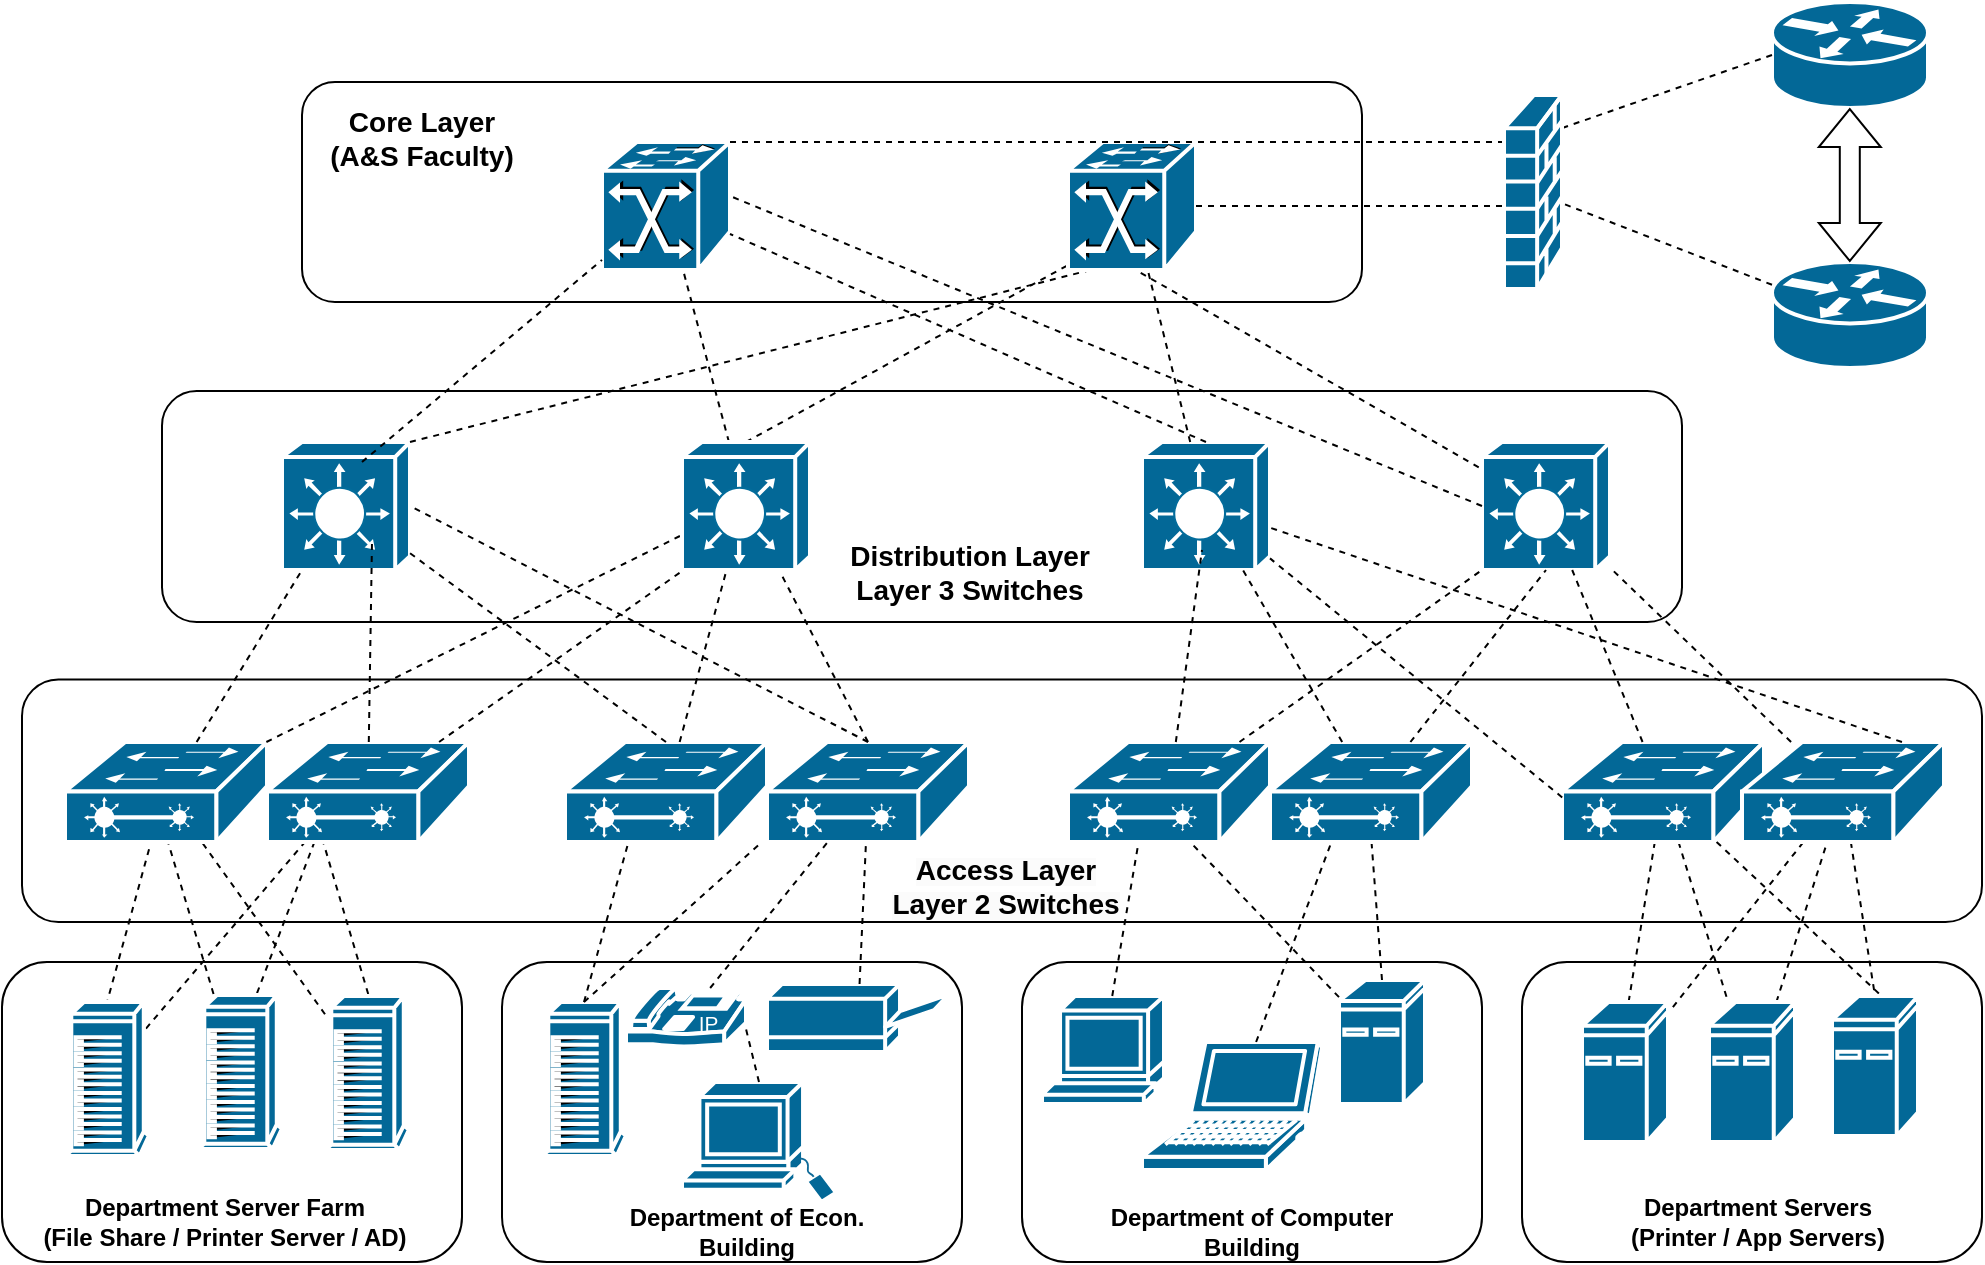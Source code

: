 <mxfile version="23.0.2" type="github" pages="2">
  <diagram name="Scenario 2 - P1" id="YVxec73zBIYmbvbBt2kR">
    <mxGraphModel dx="1624" dy="751" grid="1" gridSize="10" guides="1" tooltips="1" connect="1" arrows="1" fold="1" page="1" pageScale="1" pageWidth="1100" pageHeight="850" math="0" shadow="0">
      <root>
        <mxCell id="0" />
        <mxCell id="1" parent="0" />
        <mxCell id="MGmeo7fdPTb6Nn7WBYol-60" value="" style="rounded=1;whiteSpace=wrap;html=1;align=left;shadow=0;" vertex="1" parent="1">
          <mxGeometry x="70" y="570" width="230" height="150" as="geometry" />
        </mxCell>
        <mxCell id="MGmeo7fdPTb6Nn7WBYol-49" value="" style="rounded=1;whiteSpace=wrap;html=1;align=left;shadow=0;" vertex="1" parent="1">
          <mxGeometry x="80" y="428.75" width="980" height="121.25" as="geometry" />
        </mxCell>
        <mxCell id="MGmeo7fdPTb6Nn7WBYol-22" value="" style="rounded=1;whiteSpace=wrap;html=1;align=left;shadow=0;" vertex="1" parent="1">
          <mxGeometry x="150" y="284.5" width="760" height="115.5" as="geometry" />
        </mxCell>
        <mxCell id="MGmeo7fdPTb6Nn7WBYol-3" value="" style="shape=mxgraph.cisco.switches.layer_3_switch;sketch=0;html=1;pointerEvents=1;dashed=0;fillColor=#036897;strokeColor=#ffffff;strokeWidth=2;verticalLabelPosition=bottom;verticalAlign=top;align=center;outlineConnect=0;" vertex="1" parent="1">
          <mxGeometry x="210" y="310" width="64" height="64" as="geometry" />
        </mxCell>
        <mxCell id="MGmeo7fdPTb6Nn7WBYol-11" value="" style="line;strokeWidth=4;html=1;perimeter=backbonePerimeter;points=[];outlineConnect=0;" vertex="1" parent="1">
          <mxGeometry x="434" y="187" width="166" height="10" as="geometry" />
        </mxCell>
        <mxCell id="MGmeo7fdPTb6Nn7WBYol-12" value="" style="rounded=1;whiteSpace=wrap;html=1;align=left;shadow=0;" vertex="1" parent="1">
          <mxGeometry x="220" y="130" width="530" height="110" as="geometry" />
        </mxCell>
        <mxCell id="MGmeo7fdPTb6Nn7WBYol-14" value="" style="shape=mxgraph.cisco.switches.atm_fast_gigabit_etherswitch;sketch=0;html=1;pointerEvents=1;dashed=0;fillColor=#036897;strokeColor=#ffffff;strokeWidth=2;verticalLabelPosition=bottom;verticalAlign=top;align=center;outlineConnect=0;" vertex="1" parent="1">
          <mxGeometry x="370" y="160" width="64" height="64" as="geometry" />
        </mxCell>
        <mxCell id="MGmeo7fdPTb6Nn7WBYol-16" value="" style="shape=mxgraph.cisco.switches.layer_3_switch;sketch=0;html=1;pointerEvents=1;dashed=0;fillColor=#036897;strokeColor=#ffffff;strokeWidth=2;verticalLabelPosition=bottom;verticalAlign=top;align=center;outlineConnect=0;" vertex="1" parent="1">
          <mxGeometry x="640" y="310" width="64" height="64" as="geometry" />
        </mxCell>
        <mxCell id="MGmeo7fdPTb6Nn7WBYol-17" value="" style="shape=mxgraph.cisco.switches.layer_3_switch;sketch=0;html=1;pointerEvents=1;dashed=0;fillColor=#036897;strokeColor=#ffffff;strokeWidth=2;verticalLabelPosition=bottom;verticalAlign=top;align=center;outlineConnect=0;" vertex="1" parent="1">
          <mxGeometry x="810" y="310" width="64" height="64" as="geometry" />
        </mxCell>
        <mxCell id="MGmeo7fdPTb6Nn7WBYol-18" value="" style="endArrow=none;dashed=1;html=2;rounded=0;" edge="1" parent="1" source="MGmeo7fdPTb6Nn7WBYol-4" target="MGmeo7fdPTb6Nn7WBYol-14">
          <mxGeometry width="50" height="50" relative="1" as="geometry">
            <mxPoint x="480" y="330" as="sourcePoint" />
            <mxPoint x="530" y="280" as="targetPoint" />
          </mxGeometry>
        </mxCell>
        <mxCell id="MGmeo7fdPTb6Nn7WBYol-19" value="" style="endArrow=none;dashed=1;html=1;rounded=0;" edge="1" parent="1" target="MGmeo7fdPTb6Nn7WBYol-14">
          <mxGeometry width="50" height="50" relative="1" as="geometry">
            <mxPoint x="250" y="320" as="sourcePoint" />
            <mxPoint x="300" y="270" as="targetPoint" />
          </mxGeometry>
        </mxCell>
        <mxCell id="MGmeo7fdPTb6Nn7WBYol-25" value="" style="endArrow=none;dashed=1;html=1;rounded=0;exitX=1;exitY=0;exitDx=0;exitDy=0;exitPerimeter=0;" edge="1" parent="1" source="MGmeo7fdPTb6Nn7WBYol-3" target="MGmeo7fdPTb6Nn7WBYol-17">
          <mxGeometry width="50" height="50" relative="1" as="geometry">
            <mxPoint x="630" y="310" as="sourcePoint" />
            <mxPoint x="680" y="300" as="targetPoint" />
            <Array as="points">
              <mxPoint x="630" y="220" />
            </Array>
          </mxGeometry>
        </mxCell>
        <mxCell id="MGmeo7fdPTb6Nn7WBYol-27" value="" style="endArrow=none;dashed=1;html=1;rounded=0;exitX=0.5;exitY=0;exitDx=0;exitDy=0;exitPerimeter=0;" edge="1" parent="1" source="MGmeo7fdPTb6Nn7WBYol-16" target="MGmeo7fdPTb6Nn7WBYol-14">
          <mxGeometry width="50" height="50" relative="1" as="geometry">
            <mxPoint x="370" y="240" as="sourcePoint" />
            <mxPoint x="420" y="190" as="targetPoint" />
          </mxGeometry>
        </mxCell>
        <mxCell id="MGmeo7fdPTb6Nn7WBYol-28" value="" style="endArrow=none;dashed=1;html=1;rounded=0;exitX=0;exitY=0.5;exitDx=0;exitDy=0;exitPerimeter=0;" edge="1" parent="1" source="MGmeo7fdPTb6Nn7WBYol-17">
          <mxGeometry width="50" height="50" relative="1" as="geometry">
            <mxPoint x="632" y="289" as="sourcePoint" />
            <mxPoint x="434" y="187" as="targetPoint" />
          </mxGeometry>
        </mxCell>
        <mxCell id="MGmeo7fdPTb6Nn7WBYol-32" value="" style="endArrow=none;dashed=1;html=1;rounded=0;" edge="1" parent="1" source="MGmeo7fdPTb6Nn7WBYol-16" target="MGmeo7fdPTb6Nn7WBYol-15">
          <mxGeometry width="50" height="50" relative="1" as="geometry">
            <mxPoint x="770" y="430" as="sourcePoint" />
            <mxPoint x="820" y="380" as="targetPoint" />
          </mxGeometry>
        </mxCell>
        <mxCell id="MGmeo7fdPTb6Nn7WBYol-34" value="" style="endArrow=none;dashed=1;html=1;rounded=0;exitX=0.5;exitY=0;exitDx=0;exitDy=0;exitPerimeter=0;" edge="1" parent="1" source="MGmeo7fdPTb6Nn7WBYol-4">
          <mxGeometry width="50" height="50" relative="1" as="geometry">
            <mxPoint x="474" y="250" as="sourcePoint" />
            <mxPoint x="624" y="210" as="targetPoint" />
          </mxGeometry>
        </mxCell>
        <mxCell id="MGmeo7fdPTb6Nn7WBYol-35" value="&lt;b&gt;&lt;font style=&quot;font-size: 14px;&quot;&gt;Core Layer&lt;br&gt;(A&amp;amp;S Faculty)&lt;br&gt;&lt;/font&gt;&lt;/b&gt;" style="text;html=1;strokeColor=none;fillColor=none;align=center;verticalAlign=middle;whiteSpace=wrap;rounded=0;" vertex="1" parent="1">
          <mxGeometry x="220" y="143" width="120" height="30" as="geometry" />
        </mxCell>
        <mxCell id="MGmeo7fdPTb6Nn7WBYol-15" value="" style="shape=mxgraph.cisco.switches.atm_fast_gigabit_etherswitch;sketch=0;html=1;pointerEvents=1;dashed=0;fillColor=#036897;strokeColor=#ffffff;strokeWidth=2;verticalLabelPosition=bottom;verticalAlign=top;align=center;outlineConnect=0;" vertex="1" parent="1">
          <mxGeometry x="603" y="160" width="64" height="64" as="geometry" />
        </mxCell>
        <mxCell id="MGmeo7fdPTb6Nn7WBYol-53" value="&lt;b&gt;Department Server Farm&lt;br&gt;(File Share / Printer Server / AD)&lt;/b&gt;" style="text;html=1;strokeColor=none;fillColor=none;align=center;verticalAlign=middle;whiteSpace=wrap;rounded=0;" vertex="1" parent="1">
          <mxGeometry x="89" y="685" width="185" height="30" as="geometry" />
        </mxCell>
        <mxCell id="MGmeo7fdPTb6Nn7WBYol-59" value="&lt;br&gt;&lt;b style=&quot;border-color: var(--border-color); color: rgb(0, 0, 0); font-family: Helvetica; font-size: 12px; font-style: normal; font-variant-ligatures: normal; font-variant-caps: normal; letter-spacing: normal; orphans: 2; text-align: center; text-indent: 0px; text-transform: none; widows: 2; word-spacing: 0px; -webkit-text-stroke-width: 0px; background-color: rgb(251, 251, 251); text-decoration-thickness: initial; text-decoration-style: initial; text-decoration-color: initial;&quot;&gt;&lt;font style=&quot;border-color: var(--border-color); font-size: 14px;&quot;&gt;Access Layer&lt;br&gt;Layer 2 Switches&lt;/font&gt;&lt;/b&gt;" style="text;html=1;strokeColor=none;fillColor=none;align=center;verticalAlign=middle;whiteSpace=wrap;rounded=0;" vertex="1" parent="1">
          <mxGeometry x="502" y="510" width="140" height="30" as="geometry" />
        </mxCell>
        <mxCell id="MGmeo7fdPTb6Nn7WBYol-61" value="" style="rounded=1;whiteSpace=wrap;html=1;align=left;shadow=0;" vertex="1" parent="1">
          <mxGeometry x="320" y="570" width="230" height="150" as="geometry" />
        </mxCell>
        <mxCell id="MGmeo7fdPTb6Nn7WBYol-62" value="&lt;b&gt;Department of Econ. Building&lt;/b&gt;" style="text;html=1;strokeColor=none;fillColor=none;align=center;verticalAlign=middle;whiteSpace=wrap;rounded=0;" vertex="1" parent="1">
          <mxGeometry x="374.5" y="690" width="135" height="30" as="geometry" />
        </mxCell>
        <mxCell id="MGmeo7fdPTb6Nn7WBYol-66" value="" style="shape=mxgraph.cisco.computers_and_peripherals.sun_workstation;sketch=0;html=1;pointerEvents=1;dashed=0;fillColor=#036897;strokeColor=#ffffff;strokeWidth=2;verticalLabelPosition=bottom;verticalAlign=top;align=center;outlineConnect=0;" vertex="1" parent="1">
          <mxGeometry x="410" y="630" width="77" height="60" as="geometry" />
        </mxCell>
        <mxCell id="MGmeo7fdPTb6Nn7WBYol-67" value="" style="shape=mxgraph.cisco.computers_and_peripherals.ibm_tower;sketch=0;html=1;pointerEvents=1;dashed=0;fillColor=#036897;strokeColor=#ffffff;strokeWidth=2;verticalLabelPosition=bottom;verticalAlign=top;align=center;outlineConnect=0;" vertex="1" parent="1">
          <mxGeometry x="340" y="590" width="42" height="77" as="geometry" />
        </mxCell>
        <mxCell id="MGmeo7fdPTb6Nn7WBYol-69" value="" style="rounded=1;whiteSpace=wrap;html=1;align=left;shadow=0;" vertex="1" parent="1">
          <mxGeometry x="580" y="570" width="230" height="150" as="geometry" />
        </mxCell>
        <mxCell id="MGmeo7fdPTb6Nn7WBYol-70" value="" style="shape=mxgraph.cisco.computers_and_peripherals.terminal;sketch=0;html=1;pointerEvents=1;dashed=0;fillColor=#036897;strokeColor=#ffffff;strokeWidth=2;verticalLabelPosition=bottom;verticalAlign=top;align=center;outlineConnect=0;" vertex="1" parent="1">
          <mxGeometry x="590" y="587" width="61" height="54" as="geometry" />
        </mxCell>
        <mxCell id="MGmeo7fdPTb6Nn7WBYol-72" value="" style="shape=mxgraph.cisco.computers_and_peripherals.laptop;sketch=0;html=1;pointerEvents=1;dashed=0;fillColor=#036897;strokeColor=#ffffff;strokeWidth=2;verticalLabelPosition=bottom;verticalAlign=top;align=center;outlineConnect=0;" vertex="1" parent="1">
          <mxGeometry x="640" y="610" width="90" height="64" as="geometry" />
        </mxCell>
        <mxCell id="MGmeo7fdPTb6Nn7WBYol-73" value="" style="shape=mxgraph.cisco.computers_and_peripherals.ibm_mini_as400;sketch=0;html=1;pointerEvents=1;dashed=0;fillColor=#036897;strokeColor=#ffffff;strokeWidth=2;verticalLabelPosition=bottom;verticalAlign=top;align=center;outlineConnect=0;" vertex="1" parent="1">
          <mxGeometry x="738.5" y="579" width="43" height="62" as="geometry" />
        </mxCell>
        <mxCell id="MGmeo7fdPTb6Nn7WBYol-74" value="&lt;b&gt;Department of Computer Building&lt;/b&gt;" style="text;html=1;strokeColor=none;fillColor=none;align=center;verticalAlign=middle;whiteSpace=wrap;rounded=0;" vertex="1" parent="1">
          <mxGeometry x="620" y="690" width="150" height="30" as="geometry" />
        </mxCell>
        <mxCell id="MGmeo7fdPTb6Nn7WBYol-75" value="" style="rounded=1;whiteSpace=wrap;html=1;align=left;shadow=0;" vertex="1" parent="1">
          <mxGeometry x="830" y="570" width="230" height="150" as="geometry" />
        </mxCell>
        <mxCell id="MGmeo7fdPTb6Nn7WBYol-76" value="&lt;b&gt;Department Servers&lt;br&gt;(Printer / App Servers)&lt;br&gt;&lt;/b&gt;" style="text;html=1;strokeColor=none;fillColor=none;align=center;verticalAlign=middle;whiteSpace=wrap;rounded=0;" vertex="1" parent="1">
          <mxGeometry x="860" y="685" width="176" height="30" as="geometry" />
        </mxCell>
        <mxCell id="MGmeo7fdPTb6Nn7WBYol-85" value="" style="endArrow=none;dashed=1;html=1;rounded=0;exitX=0.5;exitY=0;exitDx=0;exitDy=0;exitPerimeter=0;" edge="1" parent="1">
          <mxGeometry width="50" height="50" relative="1" as="geometry">
            <mxPoint x="120.5" y="597.5" as="sourcePoint" />
            <mxPoint x="150" y="490" as="targetPoint" />
          </mxGeometry>
        </mxCell>
        <mxCell id="MGmeo7fdPTb6Nn7WBYol-86" value="" style="endArrow=none;dashed=1;html=1;rounded=0;" edge="1" parent="1">
          <mxGeometry width="50" height="50" relative="1" as="geometry">
            <mxPoint x="142" y="603.269" as="sourcePoint" />
            <mxPoint x="230" y="500" as="targetPoint" />
          </mxGeometry>
        </mxCell>
        <mxCell id="MGmeo7fdPTb6Nn7WBYol-87" value="" style="endArrow=none;dashed=1;html=1;rounded=0;" edge="1" parent="1">
          <mxGeometry width="50" height="50" relative="1" as="geometry">
            <mxPoint x="179.212" y="597.5" as="sourcePoint" />
            <mxPoint x="150" y="500" as="targetPoint" />
          </mxGeometry>
        </mxCell>
        <mxCell id="MGmeo7fdPTb6Nn7WBYol-88" value="" style="endArrow=none;dashed=1;html=1;rounded=0;" edge="1" parent="1">
          <mxGeometry width="50" height="50" relative="1" as="geometry">
            <mxPoint x="189" y="608" as="sourcePoint" />
            <mxPoint x="230" y="500" as="targetPoint" />
          </mxGeometry>
        </mxCell>
        <mxCell id="MGmeo7fdPTb6Nn7WBYol-89" value="" style="endArrow=none;dashed=1;html=1;rounded=0;" edge="1" parent="1" source="MGmeo7fdPTb6Nn7WBYol-57" target="MGmeo7fdPTb6Nn7WBYol-39">
          <mxGeometry width="50" height="50" relative="1" as="geometry">
            <mxPoint x="199" y="618" as="sourcePoint" />
            <mxPoint x="240" y="510" as="targetPoint" />
          </mxGeometry>
        </mxCell>
        <mxCell id="MGmeo7fdPTb6Nn7WBYol-90" value="" style="endArrow=none;dashed=1;html=1;rounded=0;" edge="1" parent="1">
          <mxGeometry width="50" height="50" relative="1" as="geometry">
            <mxPoint x="256.5" y="597.5" as="sourcePoint" />
            <mxPoint x="227.5" y="499.5" as="targetPoint" />
          </mxGeometry>
        </mxCell>
        <mxCell id="MGmeo7fdPTb6Nn7WBYol-40" value="" style="shape=mxgraph.cisco.switches.layer_2_remote_switch;sketch=0;html=1;pointerEvents=1;dashed=0;fillColor=#036897;strokeColor=#ffffff;strokeWidth=2;verticalLabelPosition=bottom;verticalAlign=top;align=center;outlineConnect=0;" vertex="1" parent="1">
          <mxGeometry x="202.5" y="460" width="101" height="50" as="geometry" />
        </mxCell>
        <mxCell id="MGmeo7fdPTb6Nn7WBYol-39" value="" style="shape=mxgraph.cisco.switches.layer_2_remote_switch;sketch=0;html=1;pointerEvents=1;dashed=0;fillColor=#036897;strokeColor=#ffffff;strokeWidth=2;verticalLabelPosition=bottom;verticalAlign=top;align=center;outlineConnect=0;" vertex="1" parent="1">
          <mxGeometry x="101.5" y="460" width="101" height="50" as="geometry" />
        </mxCell>
        <mxCell id="MGmeo7fdPTb6Nn7WBYol-57" value="" style="shape=mxgraph.cisco.computers_and_peripherals.ibm_tower;sketch=0;html=1;pointerEvents=1;dashed=0;fillColor=#036897;strokeColor=#ffffff;strokeWidth=2;verticalLabelPosition=bottom;verticalAlign=top;align=center;outlineConnect=0;" vertex="1" parent="1">
          <mxGeometry x="231.5" y="587" width="42" height="77" as="geometry" />
        </mxCell>
        <mxCell id="MGmeo7fdPTb6Nn7WBYol-91" value="" style="endArrow=none;dashed=1;html=1;rounded=0;exitX=0.5;exitY=0;exitDx=0;exitDy=0;exitPerimeter=0;" edge="1" parent="1" source="MGmeo7fdPTb6Nn7WBYol-67">
          <mxGeometry width="50" height="50" relative="1" as="geometry">
            <mxPoint x="336" y="550" as="sourcePoint" />
            <mxPoint x="386" y="500" as="targetPoint" />
          </mxGeometry>
        </mxCell>
        <mxCell id="MGmeo7fdPTb6Nn7WBYol-93" value="" style="endArrow=none;dashed=1;html=1;rounded=0;exitX=0.5;exitY=0;exitDx=0;exitDy=0;exitPerimeter=0;" edge="1" parent="1" source="MGmeo7fdPTb6Nn7WBYol-67">
          <mxGeometry width="50" height="50" relative="1" as="geometry">
            <mxPoint x="400" y="560" as="sourcePoint" />
            <mxPoint x="450" y="510" as="targetPoint" />
          </mxGeometry>
        </mxCell>
        <mxCell id="MGmeo7fdPTb6Nn7WBYol-42" value="" style="shape=mxgraph.cisco.switches.layer_2_remote_switch;sketch=0;html=1;pointerEvents=1;dashed=0;fillColor=#036897;strokeColor=#ffffff;strokeWidth=2;verticalLabelPosition=bottom;verticalAlign=top;align=center;outlineConnect=0;" vertex="1" parent="1">
          <mxGeometry x="452.5" y="460" width="101" height="50" as="geometry" />
        </mxCell>
        <mxCell id="MGmeo7fdPTb6Nn7WBYol-41" value="" style="shape=mxgraph.cisco.switches.layer_2_remote_switch;sketch=0;html=1;pointerEvents=1;dashed=0;fillColor=#036897;strokeColor=#ffffff;strokeWidth=2;verticalLabelPosition=bottom;verticalAlign=top;align=center;outlineConnect=0;" vertex="1" parent="1">
          <mxGeometry x="351.5" y="460" width="101" height="50" as="geometry" />
        </mxCell>
        <mxCell id="MGmeo7fdPTb6Nn7WBYol-68" value="" style="shape=mxgraph.cisco.computers_and_peripherals.printer;sketch=0;html=1;pointerEvents=1;dashed=0;fillColor=#036897;strokeColor=#ffffff;strokeWidth=2;verticalLabelPosition=bottom;verticalAlign=top;align=center;outlineConnect=0;" vertex="1" parent="1">
          <mxGeometry x="452.5" y="581" width="91" height="34" as="geometry" />
        </mxCell>
        <mxCell id="MGmeo7fdPTb6Nn7WBYol-98" value="" style="endArrow=none;dashed=1;html=1;rounded=0;" edge="1" parent="1" source="MGmeo7fdPTb6Nn7WBYol-70">
          <mxGeometry width="50" height="50" relative="1" as="geometry">
            <mxPoint x="590" y="550" as="sourcePoint" />
            <mxPoint x="640" y="500" as="targetPoint" />
          </mxGeometry>
        </mxCell>
        <mxCell id="MGmeo7fdPTb6Nn7WBYol-100" value="" style="endArrow=none;dashed=1;html=1;rounded=0;" edge="1" parent="1" source="MGmeo7fdPTb6Nn7WBYol-73">
          <mxGeometry width="50" height="50" relative="1" as="geometry">
            <mxPoint x="690" y="614.5" as="sourcePoint" />
            <mxPoint x="654" y="499.5" as="targetPoint" />
          </mxGeometry>
        </mxCell>
        <mxCell id="MGmeo7fdPTb6Nn7WBYol-102" value="" style="endArrow=none;dashed=1;html=1;rounded=0;" edge="1" parent="1" source="MGmeo7fdPTb6Nn7WBYol-72">
          <mxGeometry width="50" height="50" relative="1" as="geometry">
            <mxPoint x="688.5" y="550" as="sourcePoint" />
            <mxPoint x="738.5" y="500" as="targetPoint" />
          </mxGeometry>
        </mxCell>
        <mxCell id="MGmeo7fdPTb6Nn7WBYol-103" value="" style="endArrow=none;dashed=1;html=1;rounded=0;exitX=0.5;exitY=0;exitDx=0;exitDy=0;exitPerimeter=0;" edge="1" parent="1" source="MGmeo7fdPTb6Nn7WBYol-73">
          <mxGeometry width="50" height="50" relative="1" as="geometry">
            <mxPoint x="704" y="550" as="sourcePoint" />
            <mxPoint x="754" y="500" as="targetPoint" />
          </mxGeometry>
        </mxCell>
        <mxCell id="MGmeo7fdPTb6Nn7WBYol-46" value="" style="shape=mxgraph.cisco.switches.layer_2_remote_switch;sketch=0;html=1;pointerEvents=1;dashed=0;fillColor=#036897;strokeColor=#ffffff;strokeWidth=2;verticalLabelPosition=bottom;verticalAlign=top;align=center;outlineConnect=0;fontStyle=1" vertex="1" parent="1">
          <mxGeometry x="704" y="460" width="101" height="50" as="geometry" />
        </mxCell>
        <mxCell id="MGmeo7fdPTb6Nn7WBYol-169" style="edgeStyle=none;rounded=0;orthogonalLoop=1;jettySize=auto;html=1;" edge="1" parent="1" source="MGmeo7fdPTb6Nn7WBYol-45" target="MGmeo7fdPTb6Nn7WBYol-46">
          <mxGeometry relative="1" as="geometry" />
        </mxCell>
        <mxCell id="MGmeo7fdPTb6Nn7WBYol-45" value="" style="shape=mxgraph.cisco.switches.layer_2_remote_switch;sketch=0;html=1;pointerEvents=1;dashed=0;fillColor=#036897;strokeColor=#ffffff;strokeWidth=2;verticalLabelPosition=bottom;verticalAlign=top;align=center;outlineConnect=0;fontStyle=1" vertex="1" parent="1">
          <mxGeometry x="603" y="460" width="101" height="50" as="geometry" />
        </mxCell>
        <mxCell id="MGmeo7fdPTb6Nn7WBYol-104" value="" style="endArrow=none;dashed=1;html=1;rounded=0;" edge="1" parent="1" source="MGmeo7fdPTb6Nn7WBYol-47">
          <mxGeometry width="50" height="50" relative="1" as="geometry">
            <mxPoint x="600" y="630" as="sourcePoint" />
            <mxPoint x="883.305" y="590" as="targetPoint" />
          </mxGeometry>
        </mxCell>
        <mxCell id="MGmeo7fdPTb6Nn7WBYol-105" value="" style="endArrow=none;dashed=1;html=1;rounded=0;" edge="1" parent="1" source="MGmeo7fdPTb6Nn7WBYol-47">
          <mxGeometry width="50" height="50" relative="1" as="geometry">
            <mxPoint x="906" y="520" as="sourcePoint" />
            <mxPoint x="933.061" y="590" as="targetPoint" />
          </mxGeometry>
        </mxCell>
        <mxCell id="MGmeo7fdPTb6Nn7WBYol-106" value="" style="endArrow=none;dashed=1;html=1;rounded=0;entryX=0.5;entryY=0;entryDx=0;entryDy=0;entryPerimeter=0;" edge="1" parent="1" source="MGmeo7fdPTb6Nn7WBYol-47">
          <mxGeometry width="50" height="50" relative="1" as="geometry">
            <mxPoint x="918" y="520" as="sourcePoint" />
            <mxPoint x="1013" y="590" as="targetPoint" />
          </mxGeometry>
        </mxCell>
        <mxCell id="MGmeo7fdPTb6Nn7WBYol-107" value="" style="endArrow=none;dashed=1;html=1;rounded=0;" edge="1" parent="1" target="MGmeo7fdPTb6Nn7WBYol-48">
          <mxGeometry width="50" height="50" relative="1" as="geometry">
            <mxPoint x="898" y="601.949" as="sourcePoint" />
            <mxPoint x="650" y="580" as="targetPoint" />
          </mxGeometry>
        </mxCell>
        <mxCell id="MGmeo7fdPTb6Nn7WBYol-108" value="" style="endArrow=none;dashed=1;html=1;rounded=0;" edge="1" parent="1" target="MGmeo7fdPTb6Nn7WBYol-48">
          <mxGeometry width="50" height="50" relative="1" as="geometry">
            <mxPoint x="957.207" y="590" as="sourcePoint" />
            <mxPoint x="981" y="520" as="targetPoint" />
          </mxGeometry>
        </mxCell>
        <mxCell id="MGmeo7fdPTb6Nn7WBYol-109" value="" style="endArrow=none;dashed=1;html=1;rounded=0;" edge="1" parent="1" target="MGmeo7fdPTb6Nn7WBYol-48">
          <mxGeometry width="50" height="50" relative="1" as="geometry">
            <mxPoint x="1006.963" y="590" as="sourcePoint" />
            <mxPoint x="993" y="520" as="targetPoint" />
          </mxGeometry>
        </mxCell>
        <mxCell id="MGmeo7fdPTb6Nn7WBYol-47" value="" style="shape=mxgraph.cisco.switches.layer_2_remote_switch;sketch=0;html=1;pointerEvents=1;dashed=0;fillColor=#036897;strokeColor=#ffffff;strokeWidth=2;verticalLabelPosition=bottom;verticalAlign=top;align=center;outlineConnect=0;fontStyle=1" vertex="1" parent="1">
          <mxGeometry x="850" y="460" width="101" height="50" as="geometry" />
        </mxCell>
        <mxCell id="MGmeo7fdPTb6Nn7WBYol-48" value="" style="shape=mxgraph.cisco.switches.layer_2_remote_switch;sketch=0;html=1;pointerEvents=1;dashed=0;fillColor=#036897;strokeColor=#ffffff;strokeWidth=2;verticalLabelPosition=bottom;verticalAlign=top;align=center;outlineConnect=0;fontStyle=1" vertex="1" parent="1">
          <mxGeometry x="940" y="460" width="101" height="50" as="geometry" />
        </mxCell>
        <mxCell id="MGmeo7fdPTb6Nn7WBYol-110" value="" style="shape=mxgraph.cisco.computers_and_peripherals.ibm_tower;sketch=0;html=1;pointerEvents=1;dashed=0;fillColor=#036897;strokeColor=#ffffff;strokeWidth=2;verticalLabelPosition=bottom;verticalAlign=top;align=center;outlineConnect=0;" vertex="1" parent="1">
          <mxGeometry x="168" y="586.5" width="42" height="77" as="geometry" />
        </mxCell>
        <mxCell id="MGmeo7fdPTb6Nn7WBYol-111" value="" style="shape=mxgraph.cisco.computers_and_peripherals.ibm_tower;sketch=0;html=1;pointerEvents=1;dashed=0;fillColor=#036897;strokeColor=#ffffff;strokeWidth=2;verticalLabelPosition=bottom;verticalAlign=top;align=center;outlineConnect=0;" vertex="1" parent="1">
          <mxGeometry x="101.5" y="590" width="42" height="77" as="geometry" />
        </mxCell>
        <mxCell id="MGmeo7fdPTb6Nn7WBYol-112" value="" style="shape=mxgraph.cisco.computers_and_peripherals.ibm_mini_as400;sketch=0;html=1;pointerEvents=1;dashed=0;fillColor=#036897;strokeColor=#ffffff;strokeWidth=2;verticalLabelPosition=bottom;verticalAlign=top;align=center;outlineConnect=0;" vertex="1" parent="1">
          <mxGeometry x="860" y="590" width="43" height="70" as="geometry" />
        </mxCell>
        <mxCell id="MGmeo7fdPTb6Nn7WBYol-113" value="" style="shape=mxgraph.cisco.computers_and_peripherals.ibm_mini_as400;sketch=0;html=1;pointerEvents=1;dashed=0;fillColor=#036897;strokeColor=#ffffff;strokeWidth=2;verticalLabelPosition=bottom;verticalAlign=top;align=center;outlineConnect=0;" vertex="1" parent="1">
          <mxGeometry x="923.5" y="590" width="43" height="70" as="geometry" />
        </mxCell>
        <mxCell id="MGmeo7fdPTb6Nn7WBYol-114" value="" style="shape=mxgraph.cisco.computers_and_peripherals.ibm_mini_as400;sketch=0;html=1;pointerEvents=1;dashed=0;fillColor=#036897;strokeColor=#ffffff;strokeWidth=2;verticalLabelPosition=bottom;verticalAlign=top;align=center;outlineConnect=0;" vertex="1" parent="1">
          <mxGeometry x="985" y="587" width="43" height="70" as="geometry" />
        </mxCell>
        <mxCell id="MGmeo7fdPTb6Nn7WBYol-119" value="" style="endArrow=none;dashed=1;html=1;rounded=0;" edge="1" parent="1" source="MGmeo7fdPTb6Nn7WBYol-39">
          <mxGeometry width="50" height="50" relative="1" as="geometry">
            <mxPoint x="170" y="424" as="sourcePoint" />
            <mxPoint x="220" y="374" as="targetPoint" />
          </mxGeometry>
        </mxCell>
        <mxCell id="MGmeo7fdPTb6Nn7WBYol-121" value="" style="endArrow=none;dashed=1;html=1;rounded=0;" edge="1" parent="1" source="MGmeo7fdPTb6Nn7WBYol-40">
          <mxGeometry width="50" height="50" relative="1" as="geometry">
            <mxPoint x="202" y="446" as="sourcePoint" />
            <mxPoint x="255" y="360" as="targetPoint" />
          </mxGeometry>
        </mxCell>
        <mxCell id="MGmeo7fdPTb6Nn7WBYol-122" value="" style="endArrow=none;dashed=1;html=1;rounded=0;exitX=0.5;exitY=0;exitDx=0;exitDy=0;exitPerimeter=0;" edge="1" parent="1" source="MGmeo7fdPTb6Nn7WBYol-41" target="MGmeo7fdPTb6Nn7WBYol-3">
          <mxGeometry width="50" height="50" relative="1" as="geometry">
            <mxPoint x="263" y="470" as="sourcePoint" />
            <mxPoint x="265" y="370" as="targetPoint" />
          </mxGeometry>
        </mxCell>
        <mxCell id="MGmeo7fdPTb6Nn7WBYol-128" value="" style="endArrow=none;dashed=1;html=1;rounded=0;" edge="1" parent="1" source="MGmeo7fdPTb6Nn7WBYol-39">
          <mxGeometry width="50" height="50" relative="1" as="geometry">
            <mxPoint x="365" y="404" as="sourcePoint" />
            <mxPoint x="415" y="354" as="targetPoint" />
          </mxGeometry>
        </mxCell>
        <mxCell id="MGmeo7fdPTb6Nn7WBYol-129" value="" style="endArrow=none;dashed=1;html=1;rounded=0;" edge="1" parent="1" source="MGmeo7fdPTb6Nn7WBYol-40">
          <mxGeometry width="50" height="50" relative="1" as="geometry">
            <mxPoint x="212" y="470" as="sourcePoint" />
            <mxPoint x="425" y="364" as="targetPoint" />
          </mxGeometry>
        </mxCell>
        <mxCell id="MGmeo7fdPTb6Nn7WBYol-130" value="" style="endArrow=none;dashed=1;html=1;rounded=0;" edge="1" parent="1" source="MGmeo7fdPTb6Nn7WBYol-41">
          <mxGeometry width="50" height="50" relative="1" as="geometry">
            <mxPoint x="385" y="414" as="sourcePoint" />
            <mxPoint x="435" y="364" as="targetPoint" />
          </mxGeometry>
        </mxCell>
        <mxCell id="MGmeo7fdPTb6Nn7WBYol-131" value="" style="endArrow=none;dashed=1;html=1;rounded=0;exitX=0.5;exitY=0;exitDx=0;exitDy=0;exitPerimeter=0;" edge="1" parent="1" source="MGmeo7fdPTb6Nn7WBYol-42" target="MGmeo7fdPTb6Nn7WBYol-4">
          <mxGeometry width="50" height="50" relative="1" as="geometry">
            <mxPoint x="530" y="360" as="sourcePoint" />
            <mxPoint x="580" y="310" as="targetPoint" />
          </mxGeometry>
        </mxCell>
        <mxCell id="MGmeo7fdPTb6Nn7WBYol-36" value="&lt;b&gt;&lt;font style=&quot;font-size: 14px;&quot;&gt;Distribution Layer&lt;br&gt;Layer 3 Switches&lt;br&gt;&lt;/font&gt;&lt;/b&gt;" style="text;html=1;strokeColor=none;fillColor=none;align=center;verticalAlign=middle;whiteSpace=wrap;rounded=0;" vertex="1" parent="1">
          <mxGeometry x="474" y="360" width="160" height="30.5" as="geometry" />
        </mxCell>
        <mxCell id="MGmeo7fdPTb6Nn7WBYol-133" value="" style="endArrow=none;dashed=1;html=1;rounded=0;" edge="1" parent="1" source="MGmeo7fdPTb6Nn7WBYol-45">
          <mxGeometry width="50" height="50" relative="1" as="geometry">
            <mxPoint x="620" y="414" as="sourcePoint" />
            <mxPoint x="670" y="364" as="targetPoint" />
          </mxGeometry>
        </mxCell>
        <mxCell id="MGmeo7fdPTb6Nn7WBYol-134" value="" style="endArrow=none;dashed=1;html=1;rounded=0;" edge="1" parent="1" source="MGmeo7fdPTb6Nn7WBYol-46" target="MGmeo7fdPTb6Nn7WBYol-16">
          <mxGeometry width="50" height="50" relative="1" as="geometry">
            <mxPoint x="667" y="470" as="sourcePoint" />
            <mxPoint x="680" y="374" as="targetPoint" />
          </mxGeometry>
        </mxCell>
        <mxCell id="MGmeo7fdPTb6Nn7WBYol-135" value="" style="endArrow=none;dashed=1;html=1;rounded=0;exitX=0.001;exitY=0.554;exitDx=0;exitDy=0;exitPerimeter=0;" edge="1" parent="1" source="MGmeo7fdPTb6Nn7WBYol-47" target="MGmeo7fdPTb6Nn7WBYol-16">
          <mxGeometry width="50" height="50" relative="1" as="geometry">
            <mxPoint x="739" y="470" as="sourcePoint" />
            <mxPoint x="697" y="384" as="targetPoint" />
          </mxGeometry>
        </mxCell>
        <mxCell id="MGmeo7fdPTb6Nn7WBYol-137" value="" style="endArrow=none;dashed=1;html=1;rounded=0;exitX=0.792;exitY=0;exitDx=0;exitDy=0;exitPerimeter=0;" edge="1" parent="1" source="MGmeo7fdPTb6Nn7WBYol-48" target="MGmeo7fdPTb6Nn7WBYol-16">
          <mxGeometry width="50" height="50" relative="1" as="geometry">
            <mxPoint x="840" y="440" as="sourcePoint" />
            <mxPoint x="890" y="390" as="targetPoint" />
          </mxGeometry>
        </mxCell>
        <mxCell id="MGmeo7fdPTb6Nn7WBYol-138" value="" style="endArrow=none;dashed=1;html=1;rounded=0;" edge="1" parent="1" source="MGmeo7fdPTb6Nn7WBYol-48" target="MGmeo7fdPTb6Nn7WBYol-17">
          <mxGeometry width="50" height="50" relative="1" as="geometry">
            <mxPoint x="840" y="440" as="sourcePoint" />
            <mxPoint x="890" y="390" as="targetPoint" />
          </mxGeometry>
        </mxCell>
        <mxCell id="MGmeo7fdPTb6Nn7WBYol-139" value="" style="endArrow=none;dashed=1;html=1;rounded=0;" edge="1" parent="1" source="MGmeo7fdPTb6Nn7WBYol-47" target="MGmeo7fdPTb6Nn7WBYol-17">
          <mxGeometry width="50" height="50" relative="1" as="geometry">
            <mxPoint x="840" y="440" as="sourcePoint" />
            <mxPoint x="890" y="390" as="targetPoint" />
          </mxGeometry>
        </mxCell>
        <mxCell id="MGmeo7fdPTb6Nn7WBYol-141" value="" style="shape=mxgraph.cisco.routers.router;sketch=0;html=1;pointerEvents=1;dashed=0;fillColor=#036897;strokeColor=#ffffff;strokeWidth=2;verticalLabelPosition=bottom;verticalAlign=top;align=center;outlineConnect=0;" vertex="1" parent="1">
          <mxGeometry x="955" y="220" width="78" height="53" as="geometry" />
        </mxCell>
        <mxCell id="MGmeo7fdPTb6Nn7WBYol-142" value="" style="shape=mxgraph.cisco.routers.router;sketch=0;html=1;pointerEvents=1;dashed=0;fillColor=#036897;strokeColor=#ffffff;strokeWidth=2;verticalLabelPosition=bottom;verticalAlign=top;align=center;outlineConnect=0;" vertex="1" parent="1">
          <mxGeometry x="955" y="90" width="78" height="53" as="geometry" />
        </mxCell>
        <mxCell id="MGmeo7fdPTb6Nn7WBYol-146" value="" style="endArrow=none;dashed=1;html=1;rounded=0;" edge="1" parent="1" source="MGmeo7fdPTb6Nn7WBYol-15">
          <mxGeometry width="50" height="50" relative="1" as="geometry">
            <mxPoint x="580" y="210" as="sourcePoint" />
            <mxPoint x="820" y="192" as="targetPoint" />
          </mxGeometry>
        </mxCell>
        <mxCell id="MGmeo7fdPTb6Nn7WBYol-147" value="" style="endArrow=none;dashed=1;html=1;rounded=0;exitX=1;exitY=0;exitDx=0;exitDy=0;exitPerimeter=0;" edge="1" parent="1" source="MGmeo7fdPTb6Nn7WBYol-14">
          <mxGeometry width="50" height="50" relative="1" as="geometry">
            <mxPoint x="570" y="210" as="sourcePoint" />
            <mxPoint x="820" y="160" as="targetPoint" />
          </mxGeometry>
        </mxCell>
        <mxCell id="MGmeo7fdPTb6Nn7WBYol-148" value="" style="endArrow=none;dashed=1;html=1;rounded=0;exitX=0;exitY=0.5;exitDx=0;exitDy=0;exitPerimeter=0;" edge="1" parent="1" source="MGmeo7fdPTb6Nn7WBYol-142">
          <mxGeometry width="50" height="50" relative="1" as="geometry">
            <mxPoint x="780" y="210" as="sourcePoint" />
            <mxPoint x="830" y="160" as="targetPoint" />
          </mxGeometry>
        </mxCell>
        <mxCell id="MGmeo7fdPTb6Nn7WBYol-149" value="" style="endArrow=none;dashed=1;html=1;rounded=0;" edge="1" parent="1" source="MGmeo7fdPTb6Nn7WBYol-141" target="MGmeo7fdPTb6Nn7WBYol-140">
          <mxGeometry width="50" height="50" relative="1" as="geometry">
            <mxPoint x="965" y="144" as="sourcePoint" />
            <mxPoint x="840" y="170" as="targetPoint" />
          </mxGeometry>
        </mxCell>
        <mxCell id="MGmeo7fdPTb6Nn7WBYol-140" value="" style="shape=mxgraph.cisco.security.firewall;sketch=0;html=1;pointerEvents=1;dashed=0;fillColor=#036897;strokeColor=#ffffff;strokeWidth=2;verticalLabelPosition=bottom;verticalAlign=top;align=center;outlineConnect=0;" vertex="1" parent="1">
          <mxGeometry x="821" y="136.5" width="29" height="97" as="geometry" />
        </mxCell>
        <mxCell id="MGmeo7fdPTb6Nn7WBYol-162" value="" style="endArrow=none;dashed=1;html=1;rounded=0;entryX=1;entryY=0.5;entryDx=0;entryDy=0;entryPerimeter=0;exitX=0.5;exitY=0;exitDx=0;exitDy=0;exitPerimeter=0;" edge="1" parent="1" source="MGmeo7fdPTb6Nn7WBYol-42" target="MGmeo7fdPTb6Nn7WBYol-3">
          <mxGeometry width="50" height="50" relative="1" as="geometry">
            <mxPoint x="590" y="490" as="sourcePoint" />
            <mxPoint x="640" y="440" as="targetPoint" />
          </mxGeometry>
        </mxCell>
        <mxCell id="MGmeo7fdPTb6Nn7WBYol-4" value="" style="shape=mxgraph.cisco.switches.layer_3_switch;sketch=0;html=1;pointerEvents=1;dashed=0;fillColor=#036897;strokeColor=#ffffff;strokeWidth=2;verticalLabelPosition=bottom;verticalAlign=top;align=center;outlineConnect=0;" vertex="1" parent="1">
          <mxGeometry x="410" y="310" width="64" height="64" as="geometry" />
        </mxCell>
        <mxCell id="MGmeo7fdPTb6Nn7WBYol-165" value="" style="endArrow=none;dashed=1;html=1;rounded=0;entryX=0;entryY=1;entryDx=0;entryDy=0;entryPerimeter=0;" edge="1" parent="1" source="MGmeo7fdPTb6Nn7WBYol-45" target="MGmeo7fdPTb6Nn7WBYol-17">
          <mxGeometry width="50" height="50" relative="1" as="geometry">
            <mxPoint x="590" y="490" as="sourcePoint" />
            <mxPoint x="640" y="440" as="targetPoint" />
          </mxGeometry>
        </mxCell>
        <mxCell id="MGmeo7fdPTb6Nn7WBYol-168" value="" style="endArrow=none;dashed=1;html=1;rounded=0;entryX=0.5;entryY=1;entryDx=0;entryDy=0;entryPerimeter=0;" edge="1" parent="1" source="MGmeo7fdPTb6Nn7WBYol-46" target="MGmeo7fdPTb6Nn7WBYol-17">
          <mxGeometry width="50" height="50" relative="1" as="geometry">
            <mxPoint x="590" y="490" as="sourcePoint" />
            <mxPoint x="640" y="440" as="targetPoint" />
          </mxGeometry>
        </mxCell>
        <mxCell id="MGmeo7fdPTb6Nn7WBYol-170" value="" style="endArrow=none;dashed=1;html=1;rounded=0;entryX=0;entryY=0;entryDx=0;entryDy=0;" edge="1" parent="1" source="MGmeo7fdPTb6Nn7WBYol-68" target="MGmeo7fdPTb6Nn7WBYol-59">
          <mxGeometry width="50" height="50" relative="1" as="geometry">
            <mxPoint x="520" y="620" as="sourcePoint" />
            <mxPoint x="570" y="570" as="targetPoint" />
          </mxGeometry>
        </mxCell>
        <mxCell id="MGmeo7fdPTb6Nn7WBYol-171" value="" style="endArrow=none;dashed=1;html=1;rounded=0;" edge="1" parent="1" source="MGmeo7fdPTb6Nn7WBYol-116" target="MGmeo7fdPTb6Nn7WBYol-42">
          <mxGeometry width="50" height="50" relative="1" as="geometry">
            <mxPoint x="520" y="620" as="sourcePoint" />
            <mxPoint x="570" y="570" as="targetPoint" />
          </mxGeometry>
        </mxCell>
        <mxCell id="MGmeo7fdPTb6Nn7WBYol-172" value="" style="endArrow=none;dashed=1;html=1;rounded=0;exitX=0.5;exitY=0;exitDx=0;exitDy=0;exitPerimeter=0;entryX=0.953;entryY=0.3;entryDx=0;entryDy=0;entryPerimeter=0;" edge="1" parent="1" source="MGmeo7fdPTb6Nn7WBYol-66" target="MGmeo7fdPTb6Nn7WBYol-116">
          <mxGeometry width="50" height="50" relative="1" as="geometry">
            <mxPoint x="520" y="620" as="sourcePoint" />
            <mxPoint x="570" y="570" as="targetPoint" />
          </mxGeometry>
        </mxCell>
        <mxCell id="MGmeo7fdPTb6Nn7WBYol-116" value="" style="shape=mxgraph.cisco.modems_and_phones.ip_phone;sketch=0;html=1;pointerEvents=1;dashed=0;fillColor=#036897;strokeColor=#ffffff;strokeWidth=2;verticalLabelPosition=bottom;verticalAlign=top;align=center;outlineConnect=0;" vertex="1" parent="1">
          <mxGeometry x="382" y="583" width="60" height="30" as="geometry" />
        </mxCell>
        <mxCell id="MGmeo7fdPTb6Nn7WBYol-173" value="" style="shape=flexArrow;endArrow=classic;startArrow=classic;html=1;rounded=0;" edge="1" parent="1">
          <mxGeometry width="100" height="100" relative="1" as="geometry">
            <mxPoint x="993.9" y="220" as="sourcePoint" />
            <mxPoint x="993.9" y="143.0" as="targetPoint" />
          </mxGeometry>
        </mxCell>
      </root>
    </mxGraphModel>
  </diagram>
  <diagram id="4gG4YNBlFRW5RbOQM3NU" name="Scenario 2 - P2">
    <mxGraphModel dx="1559" dy="1571" grid="1" gridSize="10" guides="1" tooltips="1" connect="1" arrows="1" fold="1" page="1" pageScale="1" pageWidth="1100" pageHeight="850" math="0" shadow="0">
      <root>
        <mxCell id="0" />
        <mxCell id="1" parent="0" />
        <mxCell id="-0QiFp0gVZbrzREtMIRp-98" value="" style="rounded=1;whiteSpace=wrap;html=1;align=left;shadow=0;" vertex="1" parent="1">
          <mxGeometry x="407" y="-240" width="313" height="390" as="geometry" />
        </mxCell>
        <mxCell id="-0QiFp0gVZbrzREtMIRp-1" value="" style="rounded=1;whiteSpace=wrap;html=1;align=left;shadow=0;" vertex="1" parent="1">
          <mxGeometry x="200" y="586.5" width="230" height="150" as="geometry" />
        </mxCell>
        <mxCell id="-0QiFp0gVZbrzREtMIRp-2" value="" style="rounded=1;whiteSpace=wrap;html=1;align=left;shadow=0;" vertex="1" parent="1">
          <mxGeometry x="210" y="445.25" width="470" height="121.25" as="geometry" />
        </mxCell>
        <mxCell id="-0QiFp0gVZbrzREtMIRp-3" value="" style="rounded=1;whiteSpace=wrap;html=1;align=left;shadow=0;" vertex="1" parent="1">
          <mxGeometry x="210" y="301" width="470" height="115.5" as="geometry" />
        </mxCell>
        <mxCell id="-0QiFp0gVZbrzREtMIRp-4" value="" style="shape=mxgraph.cisco.switches.layer_3_switch;sketch=0;html=1;pointerEvents=1;dashed=0;fillColor=#036897;strokeColor=#ffffff;strokeWidth=2;verticalLabelPosition=bottom;verticalAlign=top;align=center;outlineConnect=0;" vertex="1" parent="1">
          <mxGeometry x="308" y="326.75" width="64" height="64" as="geometry" />
        </mxCell>
        <mxCell id="-0QiFp0gVZbrzREtMIRp-6" value="" style="rounded=1;whiteSpace=wrap;html=1;align=left;shadow=0;" vertex="1" parent="1">
          <mxGeometry x="410" y="159.5" width="310" height="110" as="geometry" />
        </mxCell>
        <mxCell id="-0QiFp0gVZbrzREtMIRp-7" value="" style="shape=mxgraph.cisco.switches.atm_fast_gigabit_etherswitch;sketch=0;html=1;pointerEvents=1;dashed=0;fillColor=#036897;strokeColor=#ffffff;strokeWidth=2;verticalLabelPosition=bottom;verticalAlign=top;align=center;outlineConnect=0;" vertex="1" parent="1">
          <mxGeometry x="448" y="196.5" width="64" height="64" as="geometry" />
        </mxCell>
        <mxCell id="-0QiFp0gVZbrzREtMIRp-10" value="" style="endArrow=none;dashed=1;html=2;rounded=0;" edge="1" parent="1" source="-0QiFp0gVZbrzREtMIRp-88" target="-0QiFp0gVZbrzREtMIRp-7">
          <mxGeometry width="50" height="50" relative="1" as="geometry">
            <mxPoint x="610" y="346.5" as="sourcePoint" />
            <mxPoint x="660" y="296.5" as="targetPoint" />
          </mxGeometry>
        </mxCell>
        <mxCell id="-0QiFp0gVZbrzREtMIRp-11" value="" style="endArrow=none;dashed=1;html=1;rounded=0;" edge="1" parent="1" target="-0QiFp0gVZbrzREtMIRp-7">
          <mxGeometry width="50" height="50" relative="1" as="geometry">
            <mxPoint x="380" y="336.5" as="sourcePoint" />
            <mxPoint x="430" y="286.5" as="targetPoint" />
          </mxGeometry>
        </mxCell>
        <mxCell id="-0QiFp0gVZbrzREtMIRp-17" value="&lt;b&gt;&lt;font style=&quot;font-size: 14px;&quot;&gt;Core Layer&lt;br&gt;(A&amp;amp;S)&lt;br&gt;&lt;/font&gt;&lt;/b&gt;" style="text;html=1;strokeColor=none;fillColor=none;align=center;verticalAlign=middle;whiteSpace=wrap;rounded=0;" vertex="1" parent="1">
          <mxGeometry x="469" y="159.5" width="120" height="30" as="geometry" />
        </mxCell>
        <mxCell id="-0QiFp0gVZbrzREtMIRp-18" value="" style="shape=mxgraph.cisco.switches.atm_fast_gigabit_etherswitch;sketch=0;html=1;pointerEvents=1;dashed=0;fillColor=#036897;strokeColor=#ffffff;strokeWidth=2;verticalLabelPosition=bottom;verticalAlign=top;align=center;outlineConnect=0;" vertex="1" parent="1">
          <mxGeometry x="582.5" y="196.5" width="64" height="64" as="geometry" />
        </mxCell>
        <mxCell id="-0QiFp0gVZbrzREtMIRp-19" value="&lt;b&gt;Department Server Farm&lt;br&gt;(File Share / Printer Server / App)&lt;/b&gt;" style="text;html=1;strokeColor=none;fillColor=none;align=center;verticalAlign=middle;whiteSpace=wrap;rounded=0;" vertex="1" parent="1">
          <mxGeometry x="216.25" y="692" width="197.5" height="30" as="geometry" />
        </mxCell>
        <mxCell id="-0QiFp0gVZbrzREtMIRp-20" value="&lt;br&gt;&lt;b style=&quot;border-color: var(--border-color); color: rgb(0, 0, 0); font-family: Helvetica; font-size: 12px; font-style: normal; font-variant-ligatures: normal; font-variant-caps: normal; letter-spacing: normal; orphans: 2; text-align: center; text-indent: 0px; text-transform: none; widows: 2; word-spacing: 0px; -webkit-text-stroke-width: 0px; background-color: rgb(251, 251, 251); text-decoration-thickness: initial; text-decoration-style: initial; text-decoration-color: initial;&quot;&gt;&lt;font style=&quot;border-color: var(--border-color); font-size: 14px;&quot;&gt;Access Layer&lt;br&gt;Layer 2 Switches&lt;/font&gt;&lt;/b&gt;" style="text;html=1;strokeColor=none;fillColor=none;align=center;verticalAlign=middle;whiteSpace=wrap;rounded=0;" vertex="1" parent="1">
          <mxGeometry x="372" y="526.5" width="140" height="30" as="geometry" />
        </mxCell>
        <mxCell id="-0QiFp0gVZbrzREtMIRp-21" value="" style="rounded=1;whiteSpace=wrap;html=1;align=left;shadow=0;" vertex="1" parent="1">
          <mxGeometry x="450" y="586.5" width="230" height="150" as="geometry" />
        </mxCell>
        <mxCell id="-0QiFp0gVZbrzREtMIRp-22" value="&lt;b&gt;Department Econ. Building&lt;/b&gt;" style="text;html=1;strokeColor=none;fillColor=none;align=center;verticalAlign=middle;whiteSpace=wrap;rounded=0;" vertex="1" parent="1">
          <mxGeometry x="512" y="706.5" width="120" height="30" as="geometry" />
        </mxCell>
        <mxCell id="-0QiFp0gVZbrzREtMIRp-23" value="" style="shape=mxgraph.cisco.computers_and_peripherals.sun_workstation;sketch=0;html=1;pointerEvents=1;dashed=0;fillColor=#036897;strokeColor=#ffffff;strokeWidth=2;verticalLabelPosition=bottom;verticalAlign=top;align=center;outlineConnect=0;" vertex="1" parent="1">
          <mxGeometry x="555" y="646.5" width="77" height="60" as="geometry" />
        </mxCell>
        <mxCell id="-0QiFp0gVZbrzREtMIRp-24" value="" style="shape=mxgraph.cisco.computers_and_peripherals.ibm_tower;sketch=0;html=1;pointerEvents=1;dashed=0;fillColor=#036897;strokeColor=#ffffff;strokeWidth=2;verticalLabelPosition=bottom;verticalAlign=top;align=center;outlineConnect=0;" vertex="1" parent="1">
          <mxGeometry x="470" y="606.5" width="42" height="77" as="geometry" />
        </mxCell>
        <mxCell id="-0QiFp0gVZbrzREtMIRp-32" value="" style="endArrow=none;dashed=1;html=1;rounded=0;exitX=0.5;exitY=0;exitDx=0;exitDy=0;exitPerimeter=0;" edge="1" parent="1">
          <mxGeometry width="50" height="50" relative="1" as="geometry">
            <mxPoint x="250.5" y="614" as="sourcePoint" />
            <mxPoint x="280" y="506.5" as="targetPoint" />
          </mxGeometry>
        </mxCell>
        <mxCell id="-0QiFp0gVZbrzREtMIRp-33" value="" style="endArrow=none;dashed=1;html=1;rounded=0;" edge="1" parent="1">
          <mxGeometry width="50" height="50" relative="1" as="geometry">
            <mxPoint x="272" y="619.769" as="sourcePoint" />
            <mxPoint x="360" y="516.5" as="targetPoint" />
          </mxGeometry>
        </mxCell>
        <mxCell id="-0QiFp0gVZbrzREtMIRp-34" value="" style="endArrow=none;dashed=1;html=1;rounded=0;" edge="1" parent="1">
          <mxGeometry width="50" height="50" relative="1" as="geometry">
            <mxPoint x="309.212" y="614" as="sourcePoint" />
            <mxPoint x="280" y="516.5" as="targetPoint" />
          </mxGeometry>
        </mxCell>
        <mxCell id="-0QiFp0gVZbrzREtMIRp-35" value="" style="endArrow=none;dashed=1;html=1;rounded=0;" edge="1" parent="1">
          <mxGeometry width="50" height="50" relative="1" as="geometry">
            <mxPoint x="319" y="624.5" as="sourcePoint" />
            <mxPoint x="360" y="516.5" as="targetPoint" />
          </mxGeometry>
        </mxCell>
        <mxCell id="-0QiFp0gVZbrzREtMIRp-36" value="" style="endArrow=none;dashed=1;html=1;rounded=0;" edge="1" parent="1" source="-0QiFp0gVZbrzREtMIRp-40" target="-0QiFp0gVZbrzREtMIRp-39">
          <mxGeometry width="50" height="50" relative="1" as="geometry">
            <mxPoint x="329" y="634.5" as="sourcePoint" />
            <mxPoint x="370" y="526.5" as="targetPoint" />
          </mxGeometry>
        </mxCell>
        <mxCell id="-0QiFp0gVZbrzREtMIRp-37" value="" style="endArrow=none;dashed=1;html=1;rounded=0;" edge="1" parent="1">
          <mxGeometry width="50" height="50" relative="1" as="geometry">
            <mxPoint x="386.5" y="614" as="sourcePoint" />
            <mxPoint x="357.5" y="516" as="targetPoint" />
          </mxGeometry>
        </mxCell>
        <mxCell id="-0QiFp0gVZbrzREtMIRp-38" value="" style="shape=mxgraph.cisco.switches.layer_2_remote_switch;sketch=0;html=1;pointerEvents=1;dashed=0;fillColor=#036897;strokeColor=#ffffff;strokeWidth=2;verticalLabelPosition=bottom;verticalAlign=top;align=center;outlineConnect=0;" vertex="1" parent="1">
          <mxGeometry x="332.5" y="476.5" width="101" height="50" as="geometry" />
        </mxCell>
        <mxCell id="-0QiFp0gVZbrzREtMIRp-39" value="" style="shape=mxgraph.cisco.switches.layer_2_remote_switch;sketch=0;html=1;pointerEvents=1;dashed=0;fillColor=#036897;strokeColor=#ffffff;strokeWidth=2;verticalLabelPosition=bottom;verticalAlign=top;align=center;outlineConnect=0;" vertex="1" parent="1">
          <mxGeometry x="231.5" y="476.5" width="101" height="50" as="geometry" />
        </mxCell>
        <mxCell id="-0QiFp0gVZbrzREtMIRp-40" value="" style="shape=mxgraph.cisco.computers_and_peripherals.ibm_tower;sketch=0;html=1;pointerEvents=1;dashed=0;fillColor=#036897;strokeColor=#ffffff;strokeWidth=2;verticalLabelPosition=bottom;verticalAlign=top;align=center;outlineConnect=0;" vertex="1" parent="1">
          <mxGeometry x="361.5" y="603.5" width="42" height="77" as="geometry" />
        </mxCell>
        <mxCell id="-0QiFp0gVZbrzREtMIRp-41" value="" style="endArrow=none;dashed=1;html=1;rounded=0;exitX=0.5;exitY=0;exitDx=0;exitDy=0;exitPerimeter=0;" edge="1" parent="1" source="-0QiFp0gVZbrzREtMIRp-24">
          <mxGeometry width="50" height="50" relative="1" as="geometry">
            <mxPoint x="466" y="566.5" as="sourcePoint" />
            <mxPoint x="516" y="516.5" as="targetPoint" />
          </mxGeometry>
        </mxCell>
        <mxCell id="-0QiFp0gVZbrzREtMIRp-42" value="" style="endArrow=none;dashed=1;html=1;rounded=0;exitX=0.5;exitY=0;exitDx=0;exitDy=0;exitPerimeter=0;" edge="1" parent="1" source="-0QiFp0gVZbrzREtMIRp-24">
          <mxGeometry width="50" height="50" relative="1" as="geometry">
            <mxPoint x="530" y="576.5" as="sourcePoint" />
            <mxPoint x="580" y="526.5" as="targetPoint" />
          </mxGeometry>
        </mxCell>
        <mxCell id="-0QiFp0gVZbrzREtMIRp-43" value="" style="shape=mxgraph.cisco.switches.layer_2_remote_switch;sketch=0;html=1;pointerEvents=1;dashed=0;fillColor=#036897;strokeColor=#ffffff;strokeWidth=2;verticalLabelPosition=bottom;verticalAlign=top;align=center;outlineConnect=0;" vertex="1" parent="1">
          <mxGeometry x="572.5" y="480.88" width="101" height="50" as="geometry" />
        </mxCell>
        <mxCell id="-0QiFp0gVZbrzREtMIRp-44" value="" style="shape=mxgraph.cisco.switches.layer_2_remote_switch;sketch=0;html=1;pointerEvents=1;dashed=0;fillColor=#036897;strokeColor=#ffffff;strokeWidth=2;verticalLabelPosition=bottom;verticalAlign=top;align=center;outlineConnect=0;" vertex="1" parent="1">
          <mxGeometry x="469" y="476.5" width="101" height="50" as="geometry" />
        </mxCell>
        <mxCell id="-0QiFp0gVZbrzREtMIRp-45" value="" style="shape=mxgraph.cisco.computers_and_peripherals.printer;sketch=0;html=1;pointerEvents=1;dashed=0;fillColor=#036897;strokeColor=#ffffff;strokeWidth=2;verticalLabelPosition=bottom;verticalAlign=top;align=center;outlineConnect=0;" vertex="1" parent="1">
          <mxGeometry x="582.5" y="597.5" width="91" height="34" as="geometry" />
        </mxCell>
        <mxCell id="-0QiFp0gVZbrzREtMIRp-61" value="" style="shape=mxgraph.cisco.computers_and_peripherals.ibm_tower;sketch=0;html=1;pointerEvents=1;dashed=0;fillColor=#036897;strokeColor=#ffffff;strokeWidth=2;verticalLabelPosition=bottom;verticalAlign=top;align=center;outlineConnect=0;" vertex="1" parent="1">
          <mxGeometry x="298" y="603" width="42" height="77" as="geometry" />
        </mxCell>
        <mxCell id="-0QiFp0gVZbrzREtMIRp-62" value="" style="shape=mxgraph.cisco.computers_and_peripherals.ibm_tower;sketch=0;html=1;pointerEvents=1;dashed=0;fillColor=#036897;strokeColor=#ffffff;strokeWidth=2;verticalLabelPosition=bottom;verticalAlign=top;align=center;outlineConnect=0;" vertex="1" parent="1">
          <mxGeometry x="231.5" y="606.5" width="42" height="77" as="geometry" />
        </mxCell>
        <mxCell id="-0QiFp0gVZbrzREtMIRp-66" value="" style="endArrow=none;dashed=1;html=1;rounded=0;" edge="1" parent="1" source="-0QiFp0gVZbrzREtMIRp-39" target="-0QiFp0gVZbrzREtMIRp-4">
          <mxGeometry width="50" height="50" relative="1" as="geometry">
            <mxPoint x="300" y="440.5" as="sourcePoint" />
            <mxPoint x="350" y="390.5" as="targetPoint" />
          </mxGeometry>
        </mxCell>
        <mxCell id="-0QiFp0gVZbrzREtMIRp-67" value="" style="endArrow=none;dashed=1;html=1;rounded=0;" edge="1" parent="1" source="-0QiFp0gVZbrzREtMIRp-38" target="-0QiFp0gVZbrzREtMIRp-4">
          <mxGeometry width="50" height="50" relative="1" as="geometry">
            <mxPoint x="332" y="462.5" as="sourcePoint" />
            <mxPoint x="385" y="376.5" as="targetPoint" />
          </mxGeometry>
        </mxCell>
        <mxCell id="-0QiFp0gVZbrzREtMIRp-68" value="" style="endArrow=none;dashed=1;html=1;rounded=0;exitX=0.5;exitY=0;exitDx=0;exitDy=0;exitPerimeter=0;" edge="1" parent="1" source="-0QiFp0gVZbrzREtMIRp-44" target="-0QiFp0gVZbrzREtMIRp-4">
          <mxGeometry width="50" height="50" relative="1" as="geometry">
            <mxPoint x="393" y="486.5" as="sourcePoint" />
            <mxPoint x="395" y="386.5" as="targetPoint" />
          </mxGeometry>
        </mxCell>
        <mxCell id="-0QiFp0gVZbrzREtMIRp-69" value="" style="endArrow=none;dashed=1;html=1;rounded=0;" edge="1" parent="1" source="-0QiFp0gVZbrzREtMIRp-39">
          <mxGeometry width="50" height="50" relative="1" as="geometry">
            <mxPoint x="495" y="420.5" as="sourcePoint" />
            <mxPoint x="545" y="370.5" as="targetPoint" />
          </mxGeometry>
        </mxCell>
        <mxCell id="-0QiFp0gVZbrzREtMIRp-70" value="" style="endArrow=none;dashed=1;html=1;rounded=0;" edge="1" parent="1" source="-0QiFp0gVZbrzREtMIRp-38">
          <mxGeometry width="50" height="50" relative="1" as="geometry">
            <mxPoint x="342" y="486.5" as="sourcePoint" />
            <mxPoint x="555" y="380.5" as="targetPoint" />
          </mxGeometry>
        </mxCell>
        <mxCell id="-0QiFp0gVZbrzREtMIRp-71" value="" style="endArrow=none;dashed=1;html=1;rounded=0;" edge="1" parent="1" source="-0QiFp0gVZbrzREtMIRp-44">
          <mxGeometry width="50" height="50" relative="1" as="geometry">
            <mxPoint x="515" y="430.5" as="sourcePoint" />
            <mxPoint x="565" y="380.5" as="targetPoint" />
          </mxGeometry>
        </mxCell>
        <mxCell id="-0QiFp0gVZbrzREtMIRp-72" value="" style="endArrow=none;dashed=1;html=1;rounded=0;exitX=0.5;exitY=0;exitDx=0;exitDy=0;exitPerimeter=0;" edge="1" parent="1" source="-0QiFp0gVZbrzREtMIRp-43" target="-0QiFp0gVZbrzREtMIRp-88">
          <mxGeometry width="50" height="50" relative="1" as="geometry">
            <mxPoint x="660" y="376.5" as="sourcePoint" />
            <mxPoint x="710" y="326.5" as="targetPoint" />
          </mxGeometry>
        </mxCell>
        <mxCell id="-0QiFp0gVZbrzREtMIRp-73" value="&lt;b&gt;&lt;font style=&quot;font-size: 14px;&quot;&gt;Distribution Layer&lt;br&gt;Layer 3 Switches&lt;br&gt;&lt;/font&gt;&lt;/b&gt;" style="text;html=1;strokeColor=none;fillColor=none;align=center;verticalAlign=middle;whiteSpace=wrap;rounded=0;" vertex="1" parent="1">
          <mxGeometry x="395" y="326.75" width="160" height="30.5" as="geometry" />
        </mxCell>
        <mxCell id="-0QiFp0gVZbrzREtMIRp-80" value="" style="shape=mxgraph.cisco.routers.router;sketch=0;html=1;pointerEvents=1;dashed=0;fillColor=#036897;strokeColor=#ffffff;strokeWidth=2;verticalLabelPosition=bottom;verticalAlign=top;align=center;outlineConnect=0;" vertex="1" parent="1">
          <mxGeometry x="934" y="553.5" width="78" height="53" as="geometry" />
        </mxCell>
        <mxCell id="-0QiFp0gVZbrzREtMIRp-81" value="" style="shape=mxgraph.cisco.routers.router;sketch=0;html=1;pointerEvents=1;dashed=0;fillColor=#036897;strokeColor=#ffffff;strokeWidth=2;verticalLabelPosition=bottom;verticalAlign=top;align=center;outlineConnect=0;" vertex="1" parent="1">
          <mxGeometry x="437" y="-110" width="68" height="40" as="geometry" />
        </mxCell>
        <mxCell id="-0QiFp0gVZbrzREtMIRp-87" value="" style="endArrow=none;dashed=1;html=1;rounded=0;entryX=1;entryY=0.5;entryDx=0;entryDy=0;entryPerimeter=0;exitX=0.5;exitY=0;exitDx=0;exitDy=0;exitPerimeter=0;" edge="1" parent="1" source="-0QiFp0gVZbrzREtMIRp-43" target="-0QiFp0gVZbrzREtMIRp-4">
          <mxGeometry width="50" height="50" relative="1" as="geometry">
            <mxPoint x="720" y="506.5" as="sourcePoint" />
            <mxPoint x="770" y="456.5" as="targetPoint" />
          </mxGeometry>
        </mxCell>
        <mxCell id="-0QiFp0gVZbrzREtMIRp-88" value="" style="shape=mxgraph.cisco.switches.layer_3_switch;sketch=0;html=1;pointerEvents=1;dashed=0;fillColor=#036897;strokeColor=#ffffff;strokeWidth=2;verticalLabelPosition=bottom;verticalAlign=top;align=center;outlineConnect=0;" vertex="1" parent="1">
          <mxGeometry x="546.5" y="326.75" width="64" height="64" as="geometry" />
        </mxCell>
        <mxCell id="-0QiFp0gVZbrzREtMIRp-92" value="" style="endArrow=none;dashed=1;html=1;rounded=0;" edge="1" parent="1" source="-0QiFp0gVZbrzREtMIRp-94" target="-0QiFp0gVZbrzREtMIRp-43">
          <mxGeometry width="50" height="50" relative="1" as="geometry">
            <mxPoint x="650" y="636.5" as="sourcePoint" />
            <mxPoint x="700" y="586.5" as="targetPoint" />
          </mxGeometry>
        </mxCell>
        <mxCell id="-0QiFp0gVZbrzREtMIRp-93" value="" style="endArrow=none;dashed=1;html=1;rounded=0;exitX=0.5;exitY=0;exitDx=0;exitDy=0;exitPerimeter=0;entryX=0.953;entryY=0.3;entryDx=0;entryDy=0;entryPerimeter=0;" edge="1" parent="1" source="-0QiFp0gVZbrzREtMIRp-23" target="-0QiFp0gVZbrzREtMIRp-94">
          <mxGeometry width="50" height="50" relative="1" as="geometry">
            <mxPoint x="650" y="636.5" as="sourcePoint" />
            <mxPoint x="700" y="586.5" as="targetPoint" />
          </mxGeometry>
        </mxCell>
        <mxCell id="-0QiFp0gVZbrzREtMIRp-94" value="" style="shape=mxgraph.cisco.modems_and_phones.ip_phone;sketch=0;html=1;pointerEvents=1;dashed=0;fillColor=#036897;strokeColor=#ffffff;strokeWidth=2;verticalLabelPosition=bottom;verticalAlign=top;align=center;outlineConnect=0;" vertex="1" parent="1">
          <mxGeometry x="512" y="599.5" width="60" height="30" as="geometry" />
        </mxCell>
        <mxCell id="-0QiFp0gVZbrzREtMIRp-95" value="" style="shape=flexArrow;endArrow=classic;startArrow=classic;html=1;rounded=0;" edge="1" parent="1">
          <mxGeometry width="100" height="100" relative="1" as="geometry">
            <mxPoint x="972.9" y="553.5" as="sourcePoint" />
            <mxPoint x="972.9" y="476.5" as="targetPoint" />
          </mxGeometry>
        </mxCell>
        <mxCell id="-0QiFp0gVZbrzREtMIRp-96" value="" style="rounded=1;whiteSpace=wrap;html=1;align=left;shadow=0;" vertex="1" parent="1">
          <mxGeometry x="197.75" y="23.5" width="203.5" height="246" as="geometry" />
        </mxCell>
        <mxCell id="-0QiFp0gVZbrzREtMIRp-97" value="&lt;b&gt;&lt;font style=&quot;font-size: 14px;&quot;&gt;Network Mgmt Area&lt;br&gt;(Faculty)&lt;br&gt;&lt;/font&gt;&lt;/b&gt;" style="text;html=1;strokeColor=none;fillColor=none;align=center;verticalAlign=middle;whiteSpace=wrap;rounded=0;" vertex="1" parent="1">
          <mxGeometry x="200" y="30" width="150" height="30" as="geometry" />
        </mxCell>
        <mxCell id="-0QiFp0gVZbrzREtMIRp-101" value="&lt;b&gt;&lt;font style=&quot;font-size: 14px;&quot;&gt;Egress Area (Edge)&lt;br&gt;&lt;/font&gt;&lt;/b&gt;" style="text;html=1;strokeColor=none;fillColor=none;align=center;verticalAlign=middle;whiteSpace=wrap;rounded=0;" vertex="1" parent="1">
          <mxGeometry x="411.25" y="-240" width="171.25" height="30" as="geometry" />
        </mxCell>
        <mxCell id="-0QiFp0gVZbrzREtMIRp-102" value="" style="rounded=1;whiteSpace=wrap;html=1;align=left;shadow=0;" vertex="1" parent="1">
          <mxGeometry x="735.25" y="-240" width="270" height="205" as="geometry" />
        </mxCell>
        <mxCell id="-0QiFp0gVZbrzREtMIRp-103" value="&lt;b&gt;&lt;font style=&quot;font-size: 14px;&quot;&gt;Data Centre&lt;br&gt;(Faculty)&lt;br&gt;&lt;/font&gt;&lt;/b&gt;" style="text;html=1;strokeColor=none;fillColor=none;align=center;verticalAlign=middle;whiteSpace=wrap;rounded=0;" vertex="1" parent="1">
          <mxGeometry x="727.88" y="-230" width="129.5" height="30" as="geometry" />
        </mxCell>
        <mxCell id="PaMl5WoUbehT8DIfQcZb-1" value="" style="shape=mxgraph.cisco.security.firewall;sketch=0;html=1;pointerEvents=1;dashed=0;fillColor=#036897;strokeColor=#ffffff;strokeWidth=2;verticalLabelPosition=bottom;verticalAlign=top;align=center;outlineConnect=0;" vertex="1" parent="1">
          <mxGeometry x="456.5" y="-47" width="29" height="77" as="geometry" />
        </mxCell>
        <mxCell id="sCaIGOcEL9lU-46_vixa-3" value="" style="endArrow=none;dashed=1;html=1;rounded=0;" edge="1" parent="1" source="-0QiFp0gVZbrzREtMIRp-45" target="-0QiFp0gVZbrzREtMIRp-43">
          <mxGeometry width="50" height="50" relative="1" as="geometry">
            <mxPoint x="530" y="520" as="sourcePoint" />
            <mxPoint x="580" y="470" as="targetPoint" />
          </mxGeometry>
        </mxCell>
        <mxCell id="sCaIGOcEL9lU-46_vixa-4" value="" style="shape=mxgraph.cisco.security.network_security;sketch=0;html=1;pointerEvents=1;dashed=0;fillColor=#036897;strokeColor=#ffffff;strokeWidth=2;verticalLabelPosition=bottom;verticalAlign=top;align=center;outlineConnect=0;" vertex="1" parent="1">
          <mxGeometry x="448" y="60" width="45" height="58" as="geometry" />
        </mxCell>
        <mxCell id="sCaIGOcEL9lU-46_vixa-5" value="" style="shape=mxgraph.cisco.security.network_security;sketch=0;html=1;pointerEvents=1;dashed=0;fillColor=#036897;strokeColor=#ffffff;strokeWidth=2;verticalLabelPosition=bottom;verticalAlign=top;align=center;outlineConnect=0;" vertex="1" parent="1">
          <mxGeometry x="576.5" y="60" width="45" height="58" as="geometry" />
        </mxCell>
        <mxCell id="sCaIGOcEL9lU-46_vixa-6" value="" style="shape=mxgraph.cisco.security.firewall;sketch=0;html=1;pointerEvents=1;dashed=0;fillColor=#036897;strokeColor=#ffffff;strokeWidth=2;verticalLabelPosition=bottom;verticalAlign=top;align=center;outlineConnect=0;" vertex="1" parent="1">
          <mxGeometry x="584.5" y="-47" width="29" height="77" as="geometry" />
        </mxCell>
        <mxCell id="sCaIGOcEL9lU-46_vixa-7" value="" style="shape=mxgraph.cisco.routers.router;sketch=0;html=1;pointerEvents=1;dashed=0;fillColor=#036897;strokeColor=#ffffff;strokeWidth=2;verticalLabelPosition=bottom;verticalAlign=top;align=center;outlineConnect=0;" vertex="1" parent="1">
          <mxGeometry x="570" y="-110" width="68" height="40" as="geometry" />
        </mxCell>
        <mxCell id="sCaIGOcEL9lU-46_vixa-8" value="&lt;font style=&quot;font-size: 14px;&quot;&gt;IPS&lt;/font&gt;" style="text;html=1;strokeColor=none;fillColor=none;align=center;verticalAlign=middle;whiteSpace=wrap;rounded=0;" vertex="1" parent="1">
          <mxGeometry x="617.5" y="74" width="60" height="30" as="geometry" />
        </mxCell>
        <mxCell id="sCaIGOcEL9lU-46_vixa-9" value="&lt;font style=&quot;font-size: 14px;&quot;&gt;Firewall&lt;/font&gt;" style="text;html=1;strokeColor=none;fillColor=none;align=center;verticalAlign=middle;whiteSpace=wrap;rounded=0;" vertex="1" parent="1">
          <mxGeometry x="613.5" y="-23.5" width="60" height="30" as="geometry" />
        </mxCell>
        <mxCell id="sCaIGOcEL9lU-46_vixa-10" value="" style="shape=mxgraph.cisco.security.guard;sketch=0;html=1;pointerEvents=1;dashed=0;fillColor=#036897;strokeColor=#ffffff;strokeWidth=2;verticalLabelPosition=bottom;verticalAlign=top;align=center;outlineConnect=0;" vertex="1" parent="1">
          <mxGeometry x="546" y="-200" width="86" height="50" as="geometry" />
        </mxCell>
        <mxCell id="fDMR_SYkY-K0YURg5SCu-1" value="" style="shape=mxgraph.cisco.security.guard;sketch=0;html=1;pointerEvents=1;dashed=0;fillColor=#036897;strokeColor=#ffffff;strokeWidth=2;verticalLabelPosition=bottom;verticalAlign=top;align=center;outlineConnect=0;" vertex="1" parent="1">
          <mxGeometry x="437" y="-200" width="86" height="50" as="geometry" />
        </mxCell>
        <mxCell id="fDMR_SYkY-K0YURg5SCu-3" value="&lt;font style=&quot;font-size: 14px;&quot;&gt;Anti-DDoS&lt;br&gt;WAF&lt;br&gt;Traffic Control&lt;br&gt;ACL&lt;/font&gt;" style="text;html=1;strokeColor=none;fillColor=none;align=center;verticalAlign=middle;whiteSpace=wrap;rounded=0;" vertex="1" parent="1">
          <mxGeometry x="617.5" y="-190" width="102.5" height="70" as="geometry" />
        </mxCell>
        <mxCell id="fDMR_SYkY-K0YURg5SCu-7" value="" style="endArrow=none;dashed=1;html=1;rounded=0;exitX=0.5;exitY=0;exitDx=0;exitDy=0;exitPerimeter=0;" edge="1" parent="1" source="-0QiFp0gVZbrzREtMIRp-4" target="-0QiFp0gVZbrzREtMIRp-18">
          <mxGeometry width="50" height="50" relative="1" as="geometry">
            <mxPoint x="760" y="200" as="sourcePoint" />
            <mxPoint x="810" y="150" as="targetPoint" />
          </mxGeometry>
        </mxCell>
        <mxCell id="fDMR_SYkY-K0YURg5SCu-8" value="" style="endArrow=none;dashed=1;html=1;rounded=0;" edge="1" parent="1" source="-0QiFp0gVZbrzREtMIRp-88" target="-0QiFp0gVZbrzREtMIRp-18">
          <mxGeometry width="50" height="50" relative="1" as="geometry">
            <mxPoint x="760" y="200" as="sourcePoint" />
            <mxPoint x="810" y="150" as="targetPoint" />
          </mxGeometry>
        </mxCell>
        <mxCell id="fDMR_SYkY-K0YURg5SCu-9" value="" style="endArrow=none;dashed=1;html=1;rounded=0;entryX=0.5;entryY=1;entryDx=0;entryDy=0;entryPerimeter=0;" edge="1" parent="1" source="-0QiFp0gVZbrzREtMIRp-7" target="sCaIGOcEL9lU-46_vixa-4">
          <mxGeometry width="50" height="50" relative="1" as="geometry">
            <mxPoint x="760" y="70" as="sourcePoint" />
            <mxPoint x="810" y="20" as="targetPoint" />
          </mxGeometry>
        </mxCell>
        <mxCell id="fDMR_SYkY-K0YURg5SCu-10" value="" style="endArrow=none;dashed=1;html=1;rounded=0;entryX=0.5;entryY=1;entryDx=0;entryDy=0;entryPerimeter=0;" edge="1" parent="1" source="-0QiFp0gVZbrzREtMIRp-18" target="sCaIGOcEL9lU-46_vixa-5">
          <mxGeometry width="50" height="50" relative="1" as="geometry">
            <mxPoint x="487" y="207" as="sourcePoint" />
            <mxPoint x="481" y="128" as="targetPoint" />
          </mxGeometry>
        </mxCell>
        <mxCell id="fDMR_SYkY-K0YURg5SCu-11" value="" style="endArrow=none;dashed=1;html=1;dashPattern=1 3;strokeWidth=2;rounded=0;" edge="1" parent="1" source="sCaIGOcEL9lU-46_vixa-4" target="PaMl5WoUbehT8DIfQcZb-1">
          <mxGeometry width="50" height="50" relative="1" as="geometry">
            <mxPoint x="760" as="sourcePoint" />
            <mxPoint x="810" y="-50" as="targetPoint" />
          </mxGeometry>
        </mxCell>
        <mxCell id="fDMR_SYkY-K0YURg5SCu-12" value="" style="endArrow=none;dashed=1;html=1;dashPattern=1 3;strokeWidth=2;rounded=0;entryX=0.5;entryY=1;entryDx=0;entryDy=0;entryPerimeter=0;" edge="1" parent="1" source="sCaIGOcEL9lU-46_vixa-5" target="sCaIGOcEL9lU-46_vixa-6">
          <mxGeometry width="50" height="50" relative="1" as="geometry">
            <mxPoint x="481" y="70" as="sourcePoint" />
            <mxPoint x="481" y="40" as="targetPoint" />
          </mxGeometry>
        </mxCell>
        <mxCell id="fDMR_SYkY-K0YURg5SCu-13" value="" style="endArrow=none;dashed=1;html=1;rounded=0;" edge="1" parent="1" source="PaMl5WoUbehT8DIfQcZb-1" target="-0QiFp0gVZbrzREtMIRp-81">
          <mxGeometry width="50" height="50" relative="1" as="geometry">
            <mxPoint x="760" y="-140" as="sourcePoint" />
            <mxPoint x="810" y="-190" as="targetPoint" />
          </mxGeometry>
        </mxCell>
        <mxCell id="fDMR_SYkY-K0YURg5SCu-15" value="" style="endArrow=none;dashed=1;html=1;rounded=0;entryX=0.5;entryY=1;entryDx=0;entryDy=0;entryPerimeter=0;" edge="1" parent="1" source="sCaIGOcEL9lU-46_vixa-6" target="sCaIGOcEL9lU-46_vixa-7">
          <mxGeometry width="50" height="50" relative="1" as="geometry">
            <mxPoint x="760" y="-140" as="sourcePoint" />
            <mxPoint x="810" y="-190" as="targetPoint" />
          </mxGeometry>
        </mxCell>
        <mxCell id="fDMR_SYkY-K0YURg5SCu-16" value="" style="endArrow=none;dashed=1;html=1;rounded=0;" edge="1" parent="1" source="-0QiFp0gVZbrzREtMIRp-81" target="fDMR_SYkY-K0YURg5SCu-1">
          <mxGeometry width="50" height="50" relative="1" as="geometry">
            <mxPoint x="760" y="-140" as="sourcePoint" />
            <mxPoint x="810" y="-190" as="targetPoint" />
          </mxGeometry>
        </mxCell>
        <mxCell id="fDMR_SYkY-K0YURg5SCu-17" value="" style="endArrow=none;dashed=1;html=1;rounded=0;" edge="1" parent="1" source="sCaIGOcEL9lU-46_vixa-7" target="sCaIGOcEL9lU-46_vixa-10">
          <mxGeometry width="50" height="50" relative="1" as="geometry">
            <mxPoint x="483" y="-100" as="sourcePoint" />
            <mxPoint x="487" y="-140" as="targetPoint" />
          </mxGeometry>
        </mxCell>
        <mxCell id="fDMR_SYkY-K0YURg5SCu-22" value="" style="shape=mxgraph.cisco.computers_and_peripherals.ibm_tower;sketch=0;html=1;pointerEvents=1;dashed=0;fillColor=#036897;strokeColor=#ffffff;strokeWidth=2;verticalLabelPosition=bottom;verticalAlign=top;align=center;outlineConnect=0;" vertex="1" parent="1">
          <mxGeometry x="856.5" y="-187" width="42" height="77" as="geometry" />
        </mxCell>
        <mxCell id="fDMR_SYkY-K0YURg5SCu-23" value="" style="shape=mxgraph.cisco.storage.relational_database;sketch=0;html=1;pointerEvents=1;dashed=0;fillColor=#036897;strokeColor=#ffffff;strokeWidth=2;verticalLabelPosition=bottom;verticalAlign=top;align=center;outlineConnect=0;" vertex="1" parent="1">
          <mxGeometry x="944.75" y="-195.75" width="55.25" height="41.5" as="geometry" />
        </mxCell>
        <mxCell id="fDMR_SYkY-K0YURg5SCu-24" value="" style="shape=mxgraph.cisco.storage.cloud;sketch=0;html=1;pointerEvents=1;dashed=0;fillColor=#036897;strokeColor=#ffffff;strokeWidth=2;verticalLabelPosition=bottom;verticalAlign=top;align=center;outlineConnect=0;" vertex="1" parent="1">
          <mxGeometry x="479" y="-370" width="186" height="106" as="geometry" />
        </mxCell>
        <mxCell id="fDMR_SYkY-K0YURg5SCu-26" value="" style="shape=mxgraph.cisco.storage.fibre_channel_disk_subsystem;sketch=0;html=1;pointerEvents=1;dashed=0;fillColor=#036897;strokeColor=#ffffff;strokeWidth=2;verticalLabelPosition=bottom;verticalAlign=top;align=center;outlineConnect=0;" vertex="1" parent="1">
          <mxGeometry x="948.5" y="-137" width="43" height="62" as="geometry" />
        </mxCell>
        <mxCell id="fDMR_SYkY-K0YURg5SCu-27" value="" style="shape=mxgraph.cisco.security.firewall;sketch=0;html=1;pointerEvents=1;dashed=0;fillColor=#036897;strokeColor=#ffffff;strokeWidth=2;verticalLabelPosition=bottom;verticalAlign=top;align=center;outlineConnect=0;" vertex="1" parent="1">
          <mxGeometry x="810.13" y="-152.5" width="25.5" height="77" as="geometry" />
        </mxCell>
        <mxCell id="fDMR_SYkY-K0YURg5SCu-28" value="" style="shape=mxgraph.cisco.routers.router;sketch=0;html=1;pointerEvents=1;dashed=0;fillColor=#036897;strokeColor=#ffffff;strokeWidth=2;verticalLabelPosition=bottom;verticalAlign=top;align=center;outlineConnect=0;" vertex="1" parent="1">
          <mxGeometry x="743" y="-137" width="58" height="30" as="geometry" />
        </mxCell>
        <mxCell id="fDMR_SYkY-K0YURg5SCu-31" value="" style="rounded=1;whiteSpace=wrap;html=1;align=left;shadow=0;" vertex="1" parent="1">
          <mxGeometry x="743.25" y="-23.5" width="123.25" height="170" as="geometry" />
        </mxCell>
        <mxCell id="fDMR_SYkY-K0YURg5SCu-32" value="" style="rounded=1;whiteSpace=wrap;html=1;align=left;shadow=0;" vertex="1" parent="1">
          <mxGeometry x="876.5" y="-23.5" width="130" height="170" as="geometry" />
        </mxCell>
        <mxCell id="fDMR_SYkY-K0YURg5SCu-33" value="&lt;b&gt;&lt;font style=&quot;font-size: 14px;&quot;&gt;Intranet&lt;br&gt;(Web Hosting)&lt;br&gt;&lt;/font&gt;&lt;/b&gt;" style="text;html=1;strokeColor=none;fillColor=none;align=center;verticalAlign=middle;whiteSpace=wrap;rounded=0;" vertex="1" parent="1">
          <mxGeometry x="740.13" y="-23.5" width="129.5" height="30" as="geometry" />
        </mxCell>
        <mxCell id="fDMR_SYkY-K0YURg5SCu-34" value="&lt;b&gt;&lt;font style=&quot;font-size: 14px;&quot;&gt;Restricted&lt;br&gt;(Database)&lt;br&gt;&lt;/font&gt;&lt;/b&gt;" style="text;html=1;strokeColor=none;fillColor=none;align=center;verticalAlign=middle;whiteSpace=wrap;rounded=0;" vertex="1" parent="1">
          <mxGeometry x="876.5" y="-23.5" width="129.5" height="30" as="geometry" />
        </mxCell>
        <mxCell id="fDMR_SYkY-K0YURg5SCu-35" value="" style="shape=mxgraph.cisco.servers.directory_server;sketch=0;html=1;pointerEvents=1;dashed=0;fillColor=#036897;strokeColor=#ffffff;strokeWidth=2;verticalLabelPosition=bottom;verticalAlign=top;align=center;outlineConnect=0;" vertex="1" parent="1">
          <mxGeometry x="884.75" y="-95" width="60" height="50" as="geometry" />
        </mxCell>
        <mxCell id="fDMR_SYkY-K0YURg5SCu-36" value="" style="shape=mxgraph.cisco.wireless.wireless_transport;sketch=0;html=1;pointerEvents=1;dashed=0;fillColor=#036897;strokeColor=#ffffff;strokeWidth=2;verticalLabelPosition=bottom;verticalAlign=top;align=center;outlineConnect=0;" vertex="1" parent="1">
          <mxGeometry x="866.5" y="-230" width="60" height="40" as="geometry" />
        </mxCell>
        <mxCell id="fDMR_SYkY-K0YURg5SCu-38" value="" style="shape=mxgraph.cisco.servers.www_server;sketch=0;html=1;pointerEvents=1;dashed=0;fillColor=#036897;strokeColor=#ffffff;strokeWidth=2;verticalLabelPosition=bottom;verticalAlign=top;align=center;outlineConnect=0;" vertex="1" parent="1">
          <mxGeometry x="816.88" y="21.75" width="40.5" height="46.5" as="geometry" />
        </mxCell>
        <mxCell id="fDMR_SYkY-K0YURg5SCu-39" value="" style="shape=mxgraph.cisco.servers.www_server;sketch=0;html=1;pointerEvents=1;dashed=0;fillColor=#036897;strokeColor=#ffffff;strokeWidth=2;verticalLabelPosition=bottom;verticalAlign=top;align=center;outlineConnect=0;" vertex="1" parent="1">
          <mxGeometry x="812.25" y="74" width="44.25" height="56" as="geometry" />
        </mxCell>
        <mxCell id="fDMR_SYkY-K0YURg5SCu-40" value="" style="shape=mxgraph.cisco.security.firewall;sketch=0;html=1;pointerEvents=1;dashed=0;fillColor=#036897;strokeColor=#ffffff;strokeWidth=2;verticalLabelPosition=bottom;verticalAlign=top;align=center;outlineConnect=0;" vertex="1" parent="1">
          <mxGeometry x="791" y="30" width="21.25" height="70" as="geometry" />
        </mxCell>
        <mxCell id="fDMR_SYkY-K0YURg5SCu-41" value="" style="shape=mxgraph.cisco.routers.router;sketch=0;html=1;pointerEvents=1;dashed=0;fillColor=#036897;strokeColor=#ffffff;strokeWidth=2;verticalLabelPosition=bottom;verticalAlign=top;align=center;outlineConnect=0;" vertex="1" parent="1">
          <mxGeometry x="746.5" y="50" width="40" height="30" as="geometry" />
        </mxCell>
        <mxCell id="fDMR_SYkY-K0YURg5SCu-42" value="" style="shape=mxgraph.cisco.security.firewall;sketch=0;html=1;pointerEvents=1;dashed=0;fillColor=#036897;strokeColor=#ffffff;strokeWidth=2;verticalLabelPosition=bottom;verticalAlign=top;align=center;outlineConnect=0;" vertex="1" parent="1">
          <mxGeometry x="923.5" y="23.5" width="21.25" height="70" as="geometry" />
        </mxCell>
        <mxCell id="fDMR_SYkY-K0YURg5SCu-43" value="" style="shape=mxgraph.cisco.routers.router;sketch=0;html=1;pointerEvents=1;dashed=0;fillColor=#036897;strokeColor=#ffffff;strokeWidth=2;verticalLabelPosition=bottom;verticalAlign=top;align=center;outlineConnect=0;" vertex="1" parent="1">
          <mxGeometry x="879" y="46.5" width="40" height="30" as="geometry" />
        </mxCell>
        <mxCell id="fDMR_SYkY-K0YURg5SCu-44" value="" style="shape=mxgraph.cisco.storage.relational_database;sketch=0;html=1;pointerEvents=1;dashed=0;fillColor=#036897;strokeColor=#ffffff;strokeWidth=2;verticalLabelPosition=bottom;verticalAlign=top;align=center;outlineConnect=0;" vertex="1" parent="1">
          <mxGeometry x="951.75" y="10" width="50" height="40" as="geometry" />
        </mxCell>
        <mxCell id="fDMR_SYkY-K0YURg5SCu-45" value="" style="shape=mxgraph.cisco.storage.relational_database;sketch=0;html=1;pointerEvents=1;dashed=0;fillColor=#036897;strokeColor=#ffffff;strokeWidth=2;verticalLabelPosition=bottom;verticalAlign=top;align=center;outlineConnect=0;" vertex="1" parent="1">
          <mxGeometry x="951.75" y="50" width="50" height="40" as="geometry" />
        </mxCell>
        <mxCell id="fDMR_SYkY-K0YURg5SCu-46" value="" style="shape=mxgraph.cisco.storage.relational_database;sketch=0;html=1;pointerEvents=1;dashed=0;fillColor=#036897;strokeColor=#ffffff;strokeWidth=2;verticalLabelPosition=bottom;verticalAlign=top;align=center;outlineConnect=0;" vertex="1" parent="1">
          <mxGeometry x="951.75" y="90" width="50" height="40" as="geometry" />
        </mxCell>
        <mxCell id="fDMR_SYkY-K0YURg5SCu-47" value="" style="endArrow=none;dashed=1;html=1;rounded=0;" edge="1" parent="1" source="-0QiFp0gVZbrzREtMIRp-7">
          <mxGeometry width="50" height="50" relative="1" as="geometry">
            <mxPoint x="685.25" y="-60" as="sourcePoint" />
            <mxPoint x="735.25" y="-110" as="targetPoint" />
            <Array as="points">
              <mxPoint x="730" y="140" />
            </Array>
          </mxGeometry>
        </mxCell>
        <mxCell id="fDMR_SYkY-K0YURg5SCu-48" value="" style="endArrow=none;dashed=1;html=1;rounded=0;" edge="1" parent="1" source="-0QiFp0gVZbrzREtMIRp-18">
          <mxGeometry width="50" height="50" relative="1" as="geometry">
            <mxPoint x="750" y="250" as="sourcePoint" />
            <mxPoint x="730" y="140" as="targetPoint" />
          </mxGeometry>
        </mxCell>
        <mxCell id="fDMR_SYkY-K0YURg5SCu-49" value="" style="endArrow=none;dashed=1;html=1;rounded=0;entryX=0.439;entryY=0.988;entryDx=0;entryDy=0;entryPerimeter=0;" edge="1" parent="1" source="-0QiFp0gVZbrzREtMIRp-4" target="fDMR_SYkY-K0YURg5SCu-31">
          <mxGeometry width="50" height="50" relative="1" as="geometry">
            <mxPoint x="740" y="350" as="sourcePoint" />
            <mxPoint x="790" y="300" as="targetPoint" />
          </mxGeometry>
        </mxCell>
        <mxCell id="fDMR_SYkY-K0YURg5SCu-50" value="" style="endArrow=none;dashed=1;html=1;rounded=0;entryX=0.423;entryY=1.026;entryDx=0;entryDy=0;entryPerimeter=0;" edge="1" parent="1" source="-0QiFp0gVZbrzREtMIRp-88" target="fDMR_SYkY-K0YURg5SCu-32">
          <mxGeometry width="50" height="50" relative="1" as="geometry">
            <mxPoint x="740" y="350" as="sourcePoint" />
            <mxPoint x="790" y="300" as="targetPoint" />
          </mxGeometry>
        </mxCell>
        <mxCell id="fDMR_SYkY-K0YURg5SCu-51" value="" style="shape=mxgraph.cisco.switches.layer_2_remote_switch;sketch=0;html=1;pointerEvents=1;dashed=0;fillColor=#036897;strokeColor=#ffffff;strokeWidth=2;verticalLabelPosition=bottom;verticalAlign=top;align=center;outlineConnect=0;" vertex="1" parent="1">
          <mxGeometry x="889.12" y="100" width="59.38" height="26" as="geometry" />
        </mxCell>
        <mxCell id="fDMR_SYkY-K0YURg5SCu-52" value="" style="shape=mxgraph.cisco.switches.layer_2_remote_switch;sketch=0;html=1;pointerEvents=1;dashed=0;fillColor=#036897;strokeColor=#ffffff;strokeWidth=2;verticalLabelPosition=bottom;verticalAlign=top;align=center;outlineConnect=0;" vertex="1" parent="1">
          <mxGeometry x="750" y="104" width="62.25" height="26" as="geometry" />
        </mxCell>
        <mxCell id="fDMR_SYkY-K0YURg5SCu-53" value="" style="shape=mxgraph.cisco.switches.layer_2_remote_switch;sketch=0;html=1;pointerEvents=1;dashed=0;fillColor=#036897;strokeColor=#ffffff;strokeWidth=2;verticalLabelPosition=bottom;verticalAlign=top;align=center;outlineConnect=0;" vertex="1" parent="1">
          <mxGeometry x="835.62" y="-105.5" width="69.25" height="30" as="geometry" />
        </mxCell>
        <mxCell id="fDMR_SYkY-K0YURg5SCu-54" value="" style="shape=mxgraph.cisco.computers_and_peripherals.ibm_tower;sketch=0;html=1;pointerEvents=1;dashed=0;fillColor=#036897;strokeColor=#ffffff;strokeWidth=2;verticalLabelPosition=bottom;verticalAlign=top;align=center;outlineConnect=0;" vertex="1" parent="1">
          <mxGeometry x="902.75" y="-172" width="42" height="77" as="geometry" />
        </mxCell>
        <mxCell id="fDMR_SYkY-K0YURg5SCu-56" value="" style="html=1;shadow=0;dashed=0;align=center;verticalAlign=middle;shape=mxgraph.arrows2.twoWayArrow;dy=0.65;dx=22;" vertex="1" parent="1">
          <mxGeometry x="505" y="-95" width="65" height="10" as="geometry" />
        </mxCell>
        <mxCell id="fDMR_SYkY-K0YURg5SCu-57" value="" style="html=1;shadow=0;dashed=0;align=center;verticalAlign=middle;shape=mxgraph.arrows2.twoWayArrow;dy=0.65;dx=22;" vertex="1" parent="1">
          <mxGeometry x="490" y="-13.5" width="90" height="13.5" as="geometry" />
        </mxCell>
        <mxCell id="fDMR_SYkY-K0YURg5SCu-58" value="" style="html=1;shadow=0;dashed=0;align=center;verticalAlign=middle;shape=mxgraph.arrows2.twoWayArrow;dy=0.65;dx=22;" vertex="1" parent="1">
          <mxGeometry x="496" y="82.25" width="78" height="13.5" as="geometry" />
        </mxCell>
        <mxCell id="fDMR_SYkY-K0YURg5SCu-59" value="" style="html=1;shadow=0;dashed=0;align=center;verticalAlign=middle;shape=mxgraph.arrows2.twoWayArrow;dy=0.65;dx=22;" vertex="1" parent="1">
          <mxGeometry x="507.5" y="-154.25" width="65" height="10" as="geometry" />
        </mxCell>
        <mxCell id="fDMR_SYkY-K0YURg5SCu-60" value="" style="html=1;shadow=0;dashed=0;align=center;verticalAlign=middle;shape=mxgraph.arrows2.twoWayArrow;dy=0.65;dx=22;" vertex="1" parent="1">
          <mxGeometry x="511" y="221.75" width="78" height="13.5" as="geometry" />
        </mxCell>
        <mxCell id="fDMR_SYkY-K0YURg5SCu-61" value="" style="html=1;shadow=0;dashed=0;align=center;verticalAlign=middle;shape=mxgraph.arrows2.twoWayArrow;dy=0.65;dx=22;" vertex="1" parent="1">
          <mxGeometry x="400" y="360" width="140" height="13.5" as="geometry" />
        </mxCell>
        <mxCell id="vTvQ84Mz04de77NSLP3i-1" value="&lt;h2&gt;&lt;b&gt;Internet &lt;br&gt;Cloud&lt;/b&gt;&lt;/h2&gt;" style="text;html=1;strokeColor=none;fillColor=none;align=center;verticalAlign=middle;whiteSpace=wrap;rounded=0;" vertex="1" parent="1">
          <mxGeometry x="516" y="-332" width="125" height="30" as="geometry" />
        </mxCell>
      </root>
    </mxGraphModel>
  </diagram>
</mxfile>
